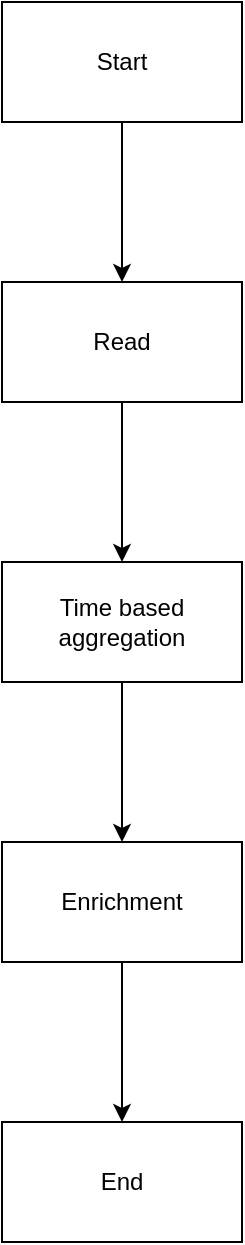 <mxfile version="15.2.5" type="github" pages="8">
  <diagram id="5i1gYkIpQbCVIJ6hsDEV" name="AppAggGrp3">
    <mxGraphModel dx="1038" dy="624" grid="1" gridSize="10" guides="1" tooltips="1" connect="1" arrows="1" fold="1" page="1" pageScale="1" pageWidth="827" pageHeight="1169" math="0" shadow="0">
      <root>
        <mxCell id="0" />
        <mxCell id="1" parent="0" />
        <mxCell id="NJR4pmfhMivrXA25tdAD-3" value="" style="edgeStyle=orthogonalEdgeStyle;rounded=0;orthogonalLoop=1;jettySize=auto;html=1;" parent="1" source="NJR4pmfhMivrXA25tdAD-1" target="NJR4pmfhMivrXA25tdAD-2" edge="1">
          <mxGeometry relative="1" as="geometry" />
        </mxCell>
        <mxCell id="NJR4pmfhMivrXA25tdAD-1" value="Start" style="whiteSpace=wrap;html=1;" parent="1" vertex="1">
          <mxGeometry x="354" y="30" width="120" height="60" as="geometry" />
        </mxCell>
        <mxCell id="NJR4pmfhMivrXA25tdAD-5" value="" style="edgeStyle=orthogonalEdgeStyle;rounded=0;orthogonalLoop=1;jettySize=auto;html=1;" parent="1" source="NJR4pmfhMivrXA25tdAD-2" target="NJR4pmfhMivrXA25tdAD-4" edge="1">
          <mxGeometry relative="1" as="geometry" />
        </mxCell>
        <mxCell id="NJR4pmfhMivrXA25tdAD-2" value="Read" style="whiteSpace=wrap;html=1;" parent="1" vertex="1">
          <mxGeometry x="354" y="170" width="120" height="60" as="geometry" />
        </mxCell>
        <mxCell id="NJR4pmfhMivrXA25tdAD-7" value="" style="edgeStyle=orthogonalEdgeStyle;rounded=0;orthogonalLoop=1;jettySize=auto;html=1;" parent="1" source="NJR4pmfhMivrXA25tdAD-4" target="NJR4pmfhMivrXA25tdAD-6" edge="1">
          <mxGeometry relative="1" as="geometry" />
        </mxCell>
        <mxCell id="NJR4pmfhMivrXA25tdAD-4" value="Time based aggregation" style="whiteSpace=wrap;html=1;" parent="1" vertex="1">
          <mxGeometry x="354" y="310" width="120" height="60" as="geometry" />
        </mxCell>
        <mxCell id="NJR4pmfhMivrXA25tdAD-9" value="" style="edgeStyle=orthogonalEdgeStyle;rounded=0;orthogonalLoop=1;jettySize=auto;html=1;" parent="1" source="NJR4pmfhMivrXA25tdAD-6" target="NJR4pmfhMivrXA25tdAD-8" edge="1">
          <mxGeometry relative="1" as="geometry" />
        </mxCell>
        <mxCell id="NJR4pmfhMivrXA25tdAD-6" value="Enrichment" style="whiteSpace=wrap;html=1;" parent="1" vertex="1">
          <mxGeometry x="354" y="450" width="120" height="60" as="geometry" />
        </mxCell>
        <mxCell id="NJR4pmfhMivrXA25tdAD-8" value="End" style="whiteSpace=wrap;html=1;" parent="1" vertex="1">
          <mxGeometry x="354" y="590" width="120" height="60" as="geometry" />
        </mxCell>
      </root>
    </mxGraphModel>
  </diagram>
  <diagram id="1Xv3h6oxO8wlBoKEJvtY" name="ArrayBuffer">
    <mxGraphModel dx="1038" dy="624" grid="1" gridSize="10" guides="1" tooltips="1" connect="1" arrows="1" fold="1" page="1" pageScale="1" pageWidth="827" pageHeight="1169" math="0" shadow="0">
      <root>
        <mxCell id="KgrgidPnCqcLzU5WuNqF-0" />
        <mxCell id="KgrgidPnCqcLzU5WuNqF-1" parent="KgrgidPnCqcLzU5WuNqF-0" />
        <mxCell id="KgrgidPnCqcLzU5WuNqF-4" value="" style="edgeStyle=orthogonalEdgeStyle;rounded=0;orthogonalLoop=1;jettySize=auto;html=1;" parent="KgrgidPnCqcLzU5WuNqF-1" source="KgrgidPnCqcLzU5WuNqF-2" target="KgrgidPnCqcLzU5WuNqF-3" edge="1">
          <mxGeometry relative="1" as="geometry" />
        </mxCell>
        <mxCell id="KgrgidPnCqcLzU5WuNqF-2" value="Start" style="whiteSpace=wrap;html=1;" parent="KgrgidPnCqcLzU5WuNqF-1" vertex="1">
          <mxGeometry x="354" y="10" width="120" height="60" as="geometry" />
        </mxCell>
        <mxCell id="KgrgidPnCqcLzU5WuNqF-5" style="edgeStyle=orthogonalEdgeStyle;rounded=0;orthogonalLoop=1;jettySize=auto;html=1;" parent="KgrgidPnCqcLzU5WuNqF-1" source="KgrgidPnCqcLzU5WuNqF-3" edge="1">
          <mxGeometry relative="1" as="geometry">
            <mxPoint x="140" y="290" as="targetPoint" />
          </mxGeometry>
        </mxCell>
        <mxCell id="KgrgidPnCqcLzU5WuNqF-9" style="edgeStyle=orthogonalEdgeStyle;rounded=0;orthogonalLoop=1;jettySize=auto;html=1;" parent="KgrgidPnCqcLzU5WuNqF-1" source="KgrgidPnCqcLzU5WuNqF-3" edge="1">
          <mxGeometry relative="1" as="geometry">
            <mxPoint x="690" y="290" as="targetPoint" />
          </mxGeometry>
        </mxCell>
        <mxCell id="KgrgidPnCqcLzU5WuNqF-12" value="" style="edgeStyle=orthogonalEdgeStyle;rounded=0;orthogonalLoop=1;jettySize=auto;html=1;" parent="KgrgidPnCqcLzU5WuNqF-1" source="KgrgidPnCqcLzU5WuNqF-3" target="KgrgidPnCqcLzU5WuNqF-11" edge="1">
          <mxGeometry relative="1" as="geometry" />
        </mxCell>
        <mxCell id="KgrgidPnCqcLzU5WuNqF-14" value="" style="edgeStyle=orthogonalEdgeStyle;rounded=0;orthogonalLoop=1;jettySize=auto;html=1;" parent="KgrgidPnCqcLzU5WuNqF-1" source="KgrgidPnCqcLzU5WuNqF-3" target="KgrgidPnCqcLzU5WuNqF-13" edge="1">
          <mxGeometry relative="1" as="geometry" />
        </mxCell>
        <mxCell id="KgrgidPnCqcLzU5WuNqF-16" value="" style="edgeStyle=orthogonalEdgeStyle;rounded=0;orthogonalLoop=1;jettySize=auto;html=1;" parent="KgrgidPnCqcLzU5WuNqF-1" source="KgrgidPnCqcLzU5WuNqF-3" target="KgrgidPnCqcLzU5WuNqF-15" edge="1">
          <mxGeometry relative="1" as="geometry" />
        </mxCell>
        <mxCell id="KgrgidPnCqcLzU5WuNqF-3" value="1" style="whiteSpace=wrap;html=1;" parent="KgrgidPnCqcLzU5WuNqF-1" vertex="1">
          <mxGeometry x="354" y="150" width="120" height="60" as="geometry" />
        </mxCell>
        <mxCell id="KgrgidPnCqcLzU5WuNqF-18" value="" style="edgeStyle=orthogonalEdgeStyle;rounded=0;orthogonalLoop=1;jettySize=auto;html=1;" parent="KgrgidPnCqcLzU5WuNqF-1" source="KgrgidPnCqcLzU5WuNqF-6" target="KgrgidPnCqcLzU5WuNqF-17" edge="1">
          <mxGeometry relative="1" as="geometry" />
        </mxCell>
        <mxCell id="KgrgidPnCqcLzU5WuNqF-6" value="2" style="whiteSpace=wrap;html=1;" parent="KgrgidPnCqcLzU5WuNqF-1" vertex="1">
          <mxGeometry x="80" y="290" width="120" height="60" as="geometry" />
        </mxCell>
        <mxCell id="KgrgidPnCqcLzU5WuNqF-41" value="" style="edgeStyle=orthogonalEdgeStyle;rounded=0;orthogonalLoop=1;jettySize=auto;html=1;" parent="KgrgidPnCqcLzU5WuNqF-1" source="KgrgidPnCqcLzU5WuNqF-10" target="KgrgidPnCqcLzU5WuNqF-40" edge="1">
          <mxGeometry relative="1" as="geometry" />
        </mxCell>
        <mxCell id="KgrgidPnCqcLzU5WuNqF-10" value="6" style="whiteSpace=wrap;html=1;" parent="KgrgidPnCqcLzU5WuNqF-1" vertex="1">
          <mxGeometry x="630" y="290" width="120" height="60" as="geometry" />
        </mxCell>
        <mxCell id="KgrgidPnCqcLzU5WuNqF-31" value="" style="edgeStyle=orthogonalEdgeStyle;rounded=0;orthogonalLoop=1;jettySize=auto;html=1;" parent="KgrgidPnCqcLzU5WuNqF-1" source="KgrgidPnCqcLzU5WuNqF-11" target="KgrgidPnCqcLzU5WuNqF-30" edge="1">
          <mxGeometry relative="1" as="geometry" />
        </mxCell>
        <mxCell id="KgrgidPnCqcLzU5WuNqF-11" value="3" style="whiteSpace=wrap;html=1;" parent="KgrgidPnCqcLzU5WuNqF-1" vertex="1">
          <mxGeometry x="220" y="290" width="120" height="60" as="geometry" />
        </mxCell>
        <mxCell id="KgrgidPnCqcLzU5WuNqF-22" value="" style="edgeStyle=orthogonalEdgeStyle;rounded=0;orthogonalLoop=1;jettySize=auto;html=1;" parent="KgrgidPnCqcLzU5WuNqF-1" source="KgrgidPnCqcLzU5WuNqF-13" target="KgrgidPnCqcLzU5WuNqF-21" edge="1">
          <mxGeometry relative="1" as="geometry" />
        </mxCell>
        <mxCell id="KgrgidPnCqcLzU5WuNqF-13" value="5" style="whiteSpace=wrap;html=1;" parent="KgrgidPnCqcLzU5WuNqF-1" vertex="1">
          <mxGeometry x="490" y="290" width="120" height="60" as="geometry" />
        </mxCell>
        <mxCell id="KgrgidPnCqcLzU5WuNqF-36" style="edgeStyle=orthogonalEdgeStyle;rounded=0;orthogonalLoop=1;jettySize=auto;html=1;" parent="KgrgidPnCqcLzU5WuNqF-1" source="KgrgidPnCqcLzU5WuNqF-15" edge="1">
          <mxGeometry relative="1" as="geometry">
            <mxPoint x="390" y="500" as="targetPoint" />
          </mxGeometry>
        </mxCell>
        <mxCell id="KgrgidPnCqcLzU5WuNqF-15" value="4" style="whiteSpace=wrap;html=1;" parent="KgrgidPnCqcLzU5WuNqF-1" vertex="1">
          <mxGeometry x="354" y="290" width="120" height="60" as="geometry" />
        </mxCell>
        <mxCell id="KgrgidPnCqcLzU5WuNqF-20" value="" style="edgeStyle=orthogonalEdgeStyle;rounded=0;orthogonalLoop=1;jettySize=auto;html=1;" parent="KgrgidPnCqcLzU5WuNqF-1" source="KgrgidPnCqcLzU5WuNqF-17" target="KgrgidPnCqcLzU5WuNqF-19" edge="1">
          <mxGeometry relative="1" as="geometry" />
        </mxCell>
        <mxCell id="KgrgidPnCqcLzU5WuNqF-24" value="" style="edgeStyle=orthogonalEdgeStyle;rounded=0;orthogonalLoop=1;jettySize=auto;html=1;" parent="KgrgidPnCqcLzU5WuNqF-1" source="KgrgidPnCqcLzU5WuNqF-17" target="KgrgidPnCqcLzU5WuNqF-19" edge="1">
          <mxGeometry relative="1" as="geometry" />
        </mxCell>
        <mxCell id="KgrgidPnCqcLzU5WuNqF-26" value="" style="edgeStyle=orthogonalEdgeStyle;rounded=0;orthogonalLoop=1;jettySize=auto;html=1;" parent="KgrgidPnCqcLzU5WuNqF-1" source="KgrgidPnCqcLzU5WuNqF-17" target="KgrgidPnCqcLzU5WuNqF-25" edge="1">
          <mxGeometry relative="1" as="geometry" />
        </mxCell>
        <mxCell id="KgrgidPnCqcLzU5WuNqF-17" value="7" style="whiteSpace=wrap;html=1;" parent="KgrgidPnCqcLzU5WuNqF-1" vertex="1">
          <mxGeometry x="80" y="430" width="120" height="60" as="geometry" />
        </mxCell>
        <mxCell id="KgrgidPnCqcLzU5WuNqF-38" value="" style="edgeStyle=orthogonalEdgeStyle;rounded=0;orthogonalLoop=1;jettySize=auto;html=1;" parent="KgrgidPnCqcLzU5WuNqF-1" source="KgrgidPnCqcLzU5WuNqF-19" target="KgrgidPnCqcLzU5WuNqF-37" edge="1">
          <mxGeometry relative="1" as="geometry" />
        </mxCell>
        <mxCell id="KgrgidPnCqcLzU5WuNqF-19" value="11" style="whiteSpace=wrap;html=1;" parent="KgrgidPnCqcLzU5WuNqF-1" vertex="1">
          <mxGeometry x="10" y="550" width="120" height="60" as="geometry" />
        </mxCell>
        <mxCell id="KgrgidPnCqcLzU5WuNqF-29" style="edgeStyle=orthogonalEdgeStyle;rounded=0;orthogonalLoop=1;jettySize=auto;html=1;entryX=0.5;entryY=0;entryDx=0;entryDy=0;" parent="KgrgidPnCqcLzU5WuNqF-1" source="KgrgidPnCqcLzU5WuNqF-21" target="KgrgidPnCqcLzU5WuNqF-27" edge="1">
          <mxGeometry relative="1" as="geometry">
            <Array as="points">
              <mxPoint x="550" y="580" />
              <mxPoint x="354" y="580" />
            </Array>
          </mxGeometry>
        </mxCell>
        <mxCell id="KgrgidPnCqcLzU5WuNqF-21" value="9" style="whiteSpace=wrap;html=1;" parent="KgrgidPnCqcLzU5WuNqF-1" vertex="1">
          <mxGeometry x="490" y="430" width="120" height="60" as="geometry" />
        </mxCell>
        <mxCell id="KgrgidPnCqcLzU5WuNqF-28" value="" style="edgeStyle=orthogonalEdgeStyle;rounded=0;orthogonalLoop=1;jettySize=auto;html=1;" parent="KgrgidPnCqcLzU5WuNqF-1" source="KgrgidPnCqcLzU5WuNqF-25" target="KgrgidPnCqcLzU5WuNqF-27" edge="1">
          <mxGeometry relative="1" as="geometry" />
        </mxCell>
        <mxCell id="KgrgidPnCqcLzU5WuNqF-25" value="12" style="whiteSpace=wrap;html=1;" parent="KgrgidPnCqcLzU5WuNqF-1" vertex="1">
          <mxGeometry x="150" y="550" width="120" height="60" as="geometry" />
        </mxCell>
        <mxCell id="KgrgidPnCqcLzU5WuNqF-39" style="edgeStyle=orthogonalEdgeStyle;rounded=0;orthogonalLoop=1;jettySize=auto;html=1;entryX=0.5;entryY=0;entryDx=0;entryDy=0;" parent="KgrgidPnCqcLzU5WuNqF-1" source="KgrgidPnCqcLzU5WuNqF-27" target="KgrgidPnCqcLzU5WuNqF-37" edge="1">
          <mxGeometry relative="1" as="geometry" />
        </mxCell>
        <mxCell id="KgrgidPnCqcLzU5WuNqF-27" value="13" style="whiteSpace=wrap;html=1;" parent="KgrgidPnCqcLzU5WuNqF-1" vertex="1">
          <mxGeometry x="294" y="640" width="120" height="60" as="geometry" />
        </mxCell>
        <mxCell id="KgrgidPnCqcLzU5WuNqF-35" style="edgeStyle=orthogonalEdgeStyle;rounded=0;orthogonalLoop=1;jettySize=auto;html=1;" parent="KgrgidPnCqcLzU5WuNqF-1" source="KgrgidPnCqcLzU5WuNqF-30" edge="1">
          <mxGeometry relative="1" as="geometry">
            <mxPoint x="390" y="500" as="targetPoint" />
          </mxGeometry>
        </mxCell>
        <mxCell id="KgrgidPnCqcLzU5WuNqF-30" value="8" style="whiteSpace=wrap;html=1;" parent="KgrgidPnCqcLzU5WuNqF-1" vertex="1">
          <mxGeometry x="220" y="430" width="120" height="60" as="geometry" />
        </mxCell>
        <mxCell id="KgrgidPnCqcLzU5WuNqF-46" value="" style="edgeStyle=orthogonalEdgeStyle;rounded=0;orthogonalLoop=1;jettySize=auto;html=1;" parent="KgrgidPnCqcLzU5WuNqF-1" source="KgrgidPnCqcLzU5WuNqF-33" target="KgrgidPnCqcLzU5WuNqF-45" edge="1">
          <mxGeometry relative="1" as="geometry" />
        </mxCell>
        <mxCell id="KgrgidPnCqcLzU5WuNqF-33" value="10" style="whiteSpace=wrap;html=1;" parent="KgrgidPnCqcLzU5WuNqF-1" vertex="1">
          <mxGeometry x="330" y="500" width="120" height="60" as="geometry" />
        </mxCell>
        <mxCell id="KgrgidPnCqcLzU5WuNqF-43" value="" style="edgeStyle=orthogonalEdgeStyle;rounded=0;orthogonalLoop=1;jettySize=auto;html=1;" parent="KgrgidPnCqcLzU5WuNqF-1" source="KgrgidPnCqcLzU5WuNqF-37" target="KgrgidPnCqcLzU5WuNqF-42" edge="1">
          <mxGeometry relative="1" as="geometry" />
        </mxCell>
        <mxCell id="KgrgidPnCqcLzU5WuNqF-37" value="14" style="whiteSpace=wrap;html=1;" parent="KgrgidPnCqcLzU5WuNqF-1" vertex="1">
          <mxGeometry x="100" y="730" width="120" height="60" as="geometry" />
        </mxCell>
        <mxCell id="KgrgidPnCqcLzU5WuNqF-52" value="" style="edgeStyle=orthogonalEdgeStyle;rounded=0;orthogonalLoop=1;jettySize=auto;html=1;" parent="KgrgidPnCqcLzU5WuNqF-1" source="KgrgidPnCqcLzU5WuNqF-40" target="KgrgidPnCqcLzU5WuNqF-51" edge="1">
          <mxGeometry relative="1" as="geometry" />
        </mxCell>
        <mxCell id="KgrgidPnCqcLzU5WuNqF-40" value="16" style="whiteSpace=wrap;html=1;" parent="KgrgidPnCqcLzU5WuNqF-1" vertex="1">
          <mxGeometry x="630" y="430" width="120" height="60" as="geometry" />
        </mxCell>
        <mxCell id="KgrgidPnCqcLzU5WuNqF-42" value="15" style="whiteSpace=wrap;html=1;" parent="KgrgidPnCqcLzU5WuNqF-1" vertex="1">
          <mxGeometry x="100" y="870" width="120" height="60" as="geometry" />
        </mxCell>
        <mxCell id="KgrgidPnCqcLzU5WuNqF-48" value="" style="edgeStyle=orthogonalEdgeStyle;rounded=0;orthogonalLoop=1;jettySize=auto;html=1;" parent="KgrgidPnCqcLzU5WuNqF-1" source="KgrgidPnCqcLzU5WuNqF-45" target="KgrgidPnCqcLzU5WuNqF-47" edge="1">
          <mxGeometry relative="1" as="geometry" />
        </mxCell>
        <mxCell id="KgrgidPnCqcLzU5WuNqF-50" value="" style="edgeStyle=orthogonalEdgeStyle;rounded=0;orthogonalLoop=1;jettySize=auto;html=1;" parent="KgrgidPnCqcLzU5WuNqF-1" source="KgrgidPnCqcLzU5WuNqF-45" target="KgrgidPnCqcLzU5WuNqF-49" edge="1">
          <mxGeometry relative="1" as="geometry" />
        </mxCell>
        <mxCell id="KgrgidPnCqcLzU5WuNqF-45" value="17" style="whiteSpace=wrap;html=1;" parent="KgrgidPnCqcLzU5WuNqF-1" vertex="1">
          <mxGeometry x="460" y="640" width="120" height="60" as="geometry" />
        </mxCell>
        <mxCell id="KgrgidPnCqcLzU5WuNqF-47" value="18" style="whiteSpace=wrap;html=1;" parent="KgrgidPnCqcLzU5WuNqF-1" vertex="1">
          <mxGeometry x="370" y="760" width="120" height="60" as="geometry" />
        </mxCell>
        <mxCell id="KgrgidPnCqcLzU5WuNqF-53" style="edgeStyle=orthogonalEdgeStyle;rounded=0;orthogonalLoop=1;jettySize=auto;html=1;entryX=0.5;entryY=0;entryDx=0;entryDy=0;" parent="KgrgidPnCqcLzU5WuNqF-1" source="KgrgidPnCqcLzU5WuNqF-49" target="KgrgidPnCqcLzU5WuNqF-51" edge="1">
          <mxGeometry relative="1" as="geometry" />
        </mxCell>
        <mxCell id="KgrgidPnCqcLzU5WuNqF-49" value="19" style="whiteSpace=wrap;html=1;" parent="KgrgidPnCqcLzU5WuNqF-1" vertex="1">
          <mxGeometry x="550" y="760" width="120" height="60" as="geometry" />
        </mxCell>
        <mxCell id="KgrgidPnCqcLzU5WuNqF-55" value="" style="edgeStyle=orthogonalEdgeStyle;rounded=0;orthogonalLoop=1;jettySize=auto;html=1;" parent="KgrgidPnCqcLzU5WuNqF-1" source="KgrgidPnCqcLzU5WuNqF-51" target="KgrgidPnCqcLzU5WuNqF-54" edge="1">
          <mxGeometry relative="1" as="geometry" />
        </mxCell>
        <mxCell id="KgrgidPnCqcLzU5WuNqF-51" value="20" style="whiteSpace=wrap;html=1;" parent="KgrgidPnCqcLzU5WuNqF-1" vertex="1">
          <mxGeometry x="660" y="860" width="120" height="60" as="geometry" />
        </mxCell>
        <mxCell id="KgrgidPnCqcLzU5WuNqF-54" value="21" style="whiteSpace=wrap;html=1;" parent="KgrgidPnCqcLzU5WuNqF-1" vertex="1">
          <mxGeometry x="660" y="1000" width="120" height="60" as="geometry" />
        </mxCell>
      </root>
    </mxGraphModel>
  </diagram>
  <diagram id="iJ1qYZjBQlIXBkMDBDoh" name="Page-4">
    <mxGraphModel dx="1038" dy="624" grid="1" gridSize="10" guides="1" tooltips="1" connect="1" arrows="1" fold="1" page="1" pageScale="1" pageWidth="827" pageHeight="1169" math="0" shadow="0">
      <root>
        <mxCell id="h2eItryO5wxFfN43jkXm-0" />
        <mxCell id="h2eItryO5wxFfN43jkXm-1" parent="h2eItryO5wxFfN43jkXm-0" />
        <mxCell id="h2eItryO5wxFfN43jkXm-4" value="" style="edgeStyle=orthogonalEdgeStyle;rounded=0;orthogonalLoop=1;jettySize=auto;html=1;" parent="h2eItryO5wxFfN43jkXm-1" source="h2eItryO5wxFfN43jkXm-2" target="h2eItryO5wxFfN43jkXm-3" edge="1">
          <mxGeometry relative="1" as="geometry" />
        </mxCell>
        <mxCell id="h2eItryO5wxFfN43jkXm-6" value="" style="edgeStyle=orthogonalEdgeStyle;rounded=0;orthogonalLoop=1;jettySize=auto;html=1;" parent="h2eItryO5wxFfN43jkXm-1" source="h2eItryO5wxFfN43jkXm-2" target="h2eItryO5wxFfN43jkXm-5" edge="1">
          <mxGeometry relative="1" as="geometry" />
        </mxCell>
        <mxCell id="et1uChxGBA80FbDEHglU-1" value="" style="edgeStyle=orthogonalEdgeStyle;rounded=0;orthogonalLoop=1;jettySize=auto;html=1;" parent="h2eItryO5wxFfN43jkXm-1" source="h2eItryO5wxFfN43jkXm-2" target="et1uChxGBA80FbDEHglU-0" edge="1">
          <mxGeometry relative="1" as="geometry" />
        </mxCell>
        <mxCell id="h2eItryO5wxFfN43jkXm-2" value="1" style="whiteSpace=wrap;html=1;" parent="h2eItryO5wxFfN43jkXm-1" vertex="1">
          <mxGeometry x="354" y="30" width="120" height="60" as="geometry" />
        </mxCell>
        <mxCell id="h2eItryO5wxFfN43jkXm-8" value="" style="edgeStyle=orthogonalEdgeStyle;rounded=0;orthogonalLoop=1;jettySize=auto;html=1;" parent="h2eItryO5wxFfN43jkXm-1" source="h2eItryO5wxFfN43jkXm-3" target="h2eItryO5wxFfN43jkXm-7" edge="1">
          <mxGeometry relative="1" as="geometry" />
        </mxCell>
        <mxCell id="h2eItryO5wxFfN43jkXm-10" style="edgeStyle=orthogonalEdgeStyle;rounded=0;orthogonalLoop=1;jettySize=auto;html=1;entryX=0.5;entryY=0;entryDx=0;entryDy=0;" parent="h2eItryO5wxFfN43jkXm-1" source="h2eItryO5wxFfN43jkXm-3" target="h2eItryO5wxFfN43jkXm-9" edge="1">
          <mxGeometry relative="1" as="geometry" />
        </mxCell>
        <mxCell id="h2eItryO5wxFfN43jkXm-3" value="2" style="whiteSpace=wrap;html=1;" parent="h2eItryO5wxFfN43jkXm-1" vertex="1">
          <mxGeometry x="100" y="120" width="120" height="60" as="geometry" />
        </mxCell>
        <mxCell id="h2eItryO5wxFfN43jkXm-5" value="3" style="whiteSpace=wrap;html=1;" parent="h2eItryO5wxFfN43jkXm-1" vertex="1">
          <mxGeometry x="610" y="120" width="120" height="60" as="geometry" />
        </mxCell>
        <mxCell id="et1uChxGBA80FbDEHglU-8" style="edgeStyle=orthogonalEdgeStyle;rounded=0;orthogonalLoop=1;jettySize=auto;html=1;entryX=0;entryY=0.5;entryDx=0;entryDy=0;" parent="h2eItryO5wxFfN43jkXm-1" source="h2eItryO5wxFfN43jkXm-7" target="et1uChxGBA80FbDEHglU-5" edge="1">
          <mxGeometry relative="1" as="geometry">
            <Array as="points">
              <mxPoint x="60" y="510" />
            </Array>
          </mxGeometry>
        </mxCell>
        <mxCell id="h2eItryO5wxFfN43jkXm-7" value="4" style="whiteSpace=wrap;html=1;" parent="h2eItryO5wxFfN43jkXm-1" vertex="1">
          <mxGeometry y="220" width="120" height="60" as="geometry" />
        </mxCell>
        <mxCell id="et1uChxGBA80FbDEHglU-3" value="" style="edgeStyle=orthogonalEdgeStyle;rounded=0;orthogonalLoop=1;jettySize=auto;html=1;" parent="h2eItryO5wxFfN43jkXm-1" source="h2eItryO5wxFfN43jkXm-9" target="et1uChxGBA80FbDEHglU-2" edge="1">
          <mxGeometry relative="1" as="geometry" />
        </mxCell>
        <mxCell id="h2eItryO5wxFfN43jkXm-9" value="5" style="whiteSpace=wrap;html=1;" parent="h2eItryO5wxFfN43jkXm-1" vertex="1">
          <mxGeometry x="190" y="220" width="120" height="60" as="geometry" />
        </mxCell>
        <mxCell id="h2eItryO5wxFfN43jkXm-11" value="" style="edgeStyle=orthogonalEdgeStyle;rounded=0;orthogonalLoop=1;jettySize=auto;html=1;exitX=0.5;exitY=1;exitDx=0;exitDy=0;" parent="h2eItryO5wxFfN43jkXm-1" source="h2eItryO5wxFfN43jkXm-5" target="h2eItryO5wxFfN43jkXm-13" edge="1">
          <mxGeometry relative="1" as="geometry">
            <mxPoint x="675" y="200" as="sourcePoint" />
          </mxGeometry>
        </mxCell>
        <mxCell id="h2eItryO5wxFfN43jkXm-12" style="edgeStyle=orthogonalEdgeStyle;rounded=0;orthogonalLoop=1;jettySize=auto;html=1;entryX=0.5;entryY=0;entryDx=0;entryDy=0;exitX=0.5;exitY=1;exitDx=0;exitDy=0;" parent="h2eItryO5wxFfN43jkXm-1" source="h2eItryO5wxFfN43jkXm-5" target="h2eItryO5wxFfN43jkXm-14" edge="1">
          <mxGeometry relative="1" as="geometry">
            <mxPoint x="675" y="200" as="sourcePoint" />
          </mxGeometry>
        </mxCell>
        <mxCell id="et1uChxGBA80FbDEHglU-7" style="edgeStyle=orthogonalEdgeStyle;rounded=0;orthogonalLoop=1;jettySize=auto;html=1;entryX=1;entryY=0.5;entryDx=0;entryDy=0;" parent="h2eItryO5wxFfN43jkXm-1" source="h2eItryO5wxFfN43jkXm-13" target="et1uChxGBA80FbDEHglU-5" edge="1">
          <mxGeometry relative="1" as="geometry">
            <Array as="points">
              <mxPoint x="575" y="510" />
            </Array>
          </mxGeometry>
        </mxCell>
        <mxCell id="h2eItryO5wxFfN43jkXm-13" value="6" style="whiteSpace=wrap;html=1;" parent="h2eItryO5wxFfN43jkXm-1" vertex="1">
          <mxGeometry x="515" y="220" width="120" height="60" as="geometry" />
        </mxCell>
        <mxCell id="et1uChxGBA80FbDEHglU-13" style="edgeStyle=orthogonalEdgeStyle;rounded=0;orthogonalLoop=1;jettySize=auto;html=1;" parent="h2eItryO5wxFfN43jkXm-1" source="h2eItryO5wxFfN43jkXm-14" edge="1">
          <mxGeometry relative="1" as="geometry">
            <mxPoint x="620" y="560" as="targetPoint" />
            <Array as="points">
              <mxPoint x="765" y="390" />
              <mxPoint x="620" y="390" />
            </Array>
          </mxGeometry>
        </mxCell>
        <mxCell id="h2eItryO5wxFfN43jkXm-14" value="7" style="whiteSpace=wrap;html=1;" parent="h2eItryO5wxFfN43jkXm-1" vertex="1">
          <mxGeometry x="705" y="220" width="120" height="60" as="geometry" />
        </mxCell>
        <mxCell id="et1uChxGBA80FbDEHglU-4" style="edgeStyle=orthogonalEdgeStyle;rounded=0;orthogonalLoop=1;jettySize=auto;html=1;entryX=0.5;entryY=0;entryDx=0;entryDy=0;" parent="h2eItryO5wxFfN43jkXm-1" source="et1uChxGBA80FbDEHglU-0" target="et1uChxGBA80FbDEHglU-2" edge="1">
          <mxGeometry relative="1" as="geometry" />
        </mxCell>
        <mxCell id="et1uChxGBA80FbDEHglU-0" value="8" style="whiteSpace=wrap;html=1;" parent="h2eItryO5wxFfN43jkXm-1" vertex="1">
          <mxGeometry x="354" y="220" width="120" height="60" as="geometry" />
        </mxCell>
        <mxCell id="et1uChxGBA80FbDEHglU-12" style="edgeStyle=orthogonalEdgeStyle;rounded=0;orthogonalLoop=1;jettySize=auto;html=1;entryX=0.5;entryY=0;entryDx=0;entryDy=0;" parent="h2eItryO5wxFfN43jkXm-1" source="et1uChxGBA80FbDEHglU-2" target="et1uChxGBA80FbDEHglU-11" edge="1">
          <mxGeometry relative="1" as="geometry" />
        </mxCell>
        <mxCell id="et1uChxGBA80FbDEHglU-2" value="9" style="whiteSpace=wrap;html=1;" parent="h2eItryO5wxFfN43jkXm-1" vertex="1">
          <mxGeometry x="270" y="360" width="120" height="60" as="geometry" />
        </mxCell>
        <mxCell id="et1uChxGBA80FbDEHglU-10" value="" style="edgeStyle=orthogonalEdgeStyle;rounded=0;orthogonalLoop=1;jettySize=auto;html=1;" parent="h2eItryO5wxFfN43jkXm-1" source="et1uChxGBA80FbDEHglU-5" target="et1uChxGBA80FbDEHglU-9" edge="1">
          <mxGeometry relative="1" as="geometry" />
        </mxCell>
        <mxCell id="et1uChxGBA80FbDEHglU-5" value="10" style="whiteSpace=wrap;html=1;" parent="h2eItryO5wxFfN43jkXm-1" vertex="1">
          <mxGeometry x="270" y="480" width="120" height="60" as="geometry" />
        </mxCell>
        <mxCell id="et1uChxGBA80FbDEHglU-9" value="11" style="whiteSpace=wrap;html=1;" parent="h2eItryO5wxFfN43jkXm-1" vertex="1">
          <mxGeometry x="270" y="620" width="120" height="60" as="geometry" />
        </mxCell>
        <mxCell id="et1uChxGBA80FbDEHglU-15" value="" style="edgeStyle=orthogonalEdgeStyle;rounded=0;orthogonalLoop=1;jettySize=auto;html=1;" parent="h2eItryO5wxFfN43jkXm-1" source="et1uChxGBA80FbDEHglU-11" target="et1uChxGBA80FbDEHglU-14" edge="1">
          <mxGeometry relative="1" as="geometry" />
        </mxCell>
        <mxCell id="et1uChxGBA80FbDEHglU-11" value="12" style="whiteSpace=wrap;html=1;" parent="h2eItryO5wxFfN43jkXm-1" vertex="1">
          <mxGeometry x="560" y="560" width="120" height="60" as="geometry" />
        </mxCell>
        <mxCell id="et1uChxGBA80FbDEHglU-14" value="13" style="whiteSpace=wrap;html=1;" parent="h2eItryO5wxFfN43jkXm-1" vertex="1">
          <mxGeometry x="560" y="700" width="120" height="60" as="geometry" />
        </mxCell>
      </root>
    </mxGraphModel>
  </diagram>
  <diagram id="ROsPDAuFmXuSIU0uQwph" name="Page-3">
    <mxGraphModel dx="1038" dy="624" grid="1" gridSize="10" guides="1" tooltips="1" connect="1" arrows="1" fold="1" page="1" pageScale="1" pageWidth="827" pageHeight="1169" math="0" shadow="0">
      <root>
        <mxCell id="Sk_v1A10GJ8j9HhcHQRF-0" />
        <mxCell id="Sk_v1A10GJ8j9HhcHQRF-1" parent="Sk_v1A10GJ8j9HhcHQRF-0" />
        <mxCell id="Sk_v1A10GJ8j9HhcHQRF-4" value="" style="edgeStyle=orthogonalEdgeStyle;rounded=0;orthogonalLoop=1;jettySize=auto;html=1;" parent="Sk_v1A10GJ8j9HhcHQRF-1" source="Sk_v1A10GJ8j9HhcHQRF-2" target="Sk_v1A10GJ8j9HhcHQRF-3" edge="1">
          <mxGeometry relative="1" as="geometry" />
        </mxCell>
        <mxCell id="Sk_v1A10GJ8j9HhcHQRF-25" style="edgeStyle=orthogonalEdgeStyle;rounded=0;orthogonalLoop=1;jettySize=auto;html=1;entryX=0.5;entryY=0;entryDx=0;entryDy=0;" parent="Sk_v1A10GJ8j9HhcHQRF-1" source="Sk_v1A10GJ8j9HhcHQRF-2" target="Sk_v1A10GJ8j9HhcHQRF-6" edge="1">
          <mxGeometry relative="1" as="geometry" />
        </mxCell>
        <mxCell id="Sk_v1A10GJ8j9HhcHQRF-2" value="1" style="whiteSpace=wrap;html=1;" parent="Sk_v1A10GJ8j9HhcHQRF-1" vertex="1">
          <mxGeometry x="354" y="20" width="120" height="60" as="geometry" />
        </mxCell>
        <mxCell id="Sk_v1A10GJ8j9HhcHQRF-8" value="" style="edgeStyle=orthogonalEdgeStyle;rounded=0;orthogonalLoop=1;jettySize=auto;html=1;" parent="Sk_v1A10GJ8j9HhcHQRF-1" source="Sk_v1A10GJ8j9HhcHQRF-3" target="Sk_v1A10GJ8j9HhcHQRF-7" edge="1">
          <mxGeometry relative="1" as="geometry" />
        </mxCell>
        <mxCell id="Sk_v1A10GJ8j9HhcHQRF-11" style="edgeStyle=orthogonalEdgeStyle;rounded=0;orthogonalLoop=1;jettySize=auto;html=1;entryX=0.5;entryY=0;entryDx=0;entryDy=0;" parent="Sk_v1A10GJ8j9HhcHQRF-1" source="Sk_v1A10GJ8j9HhcHQRF-3" target="Sk_v1A10GJ8j9HhcHQRF-10" edge="1">
          <mxGeometry relative="1" as="geometry" />
        </mxCell>
        <mxCell id="Sk_v1A10GJ8j9HhcHQRF-3" value="2" style="whiteSpace=wrap;html=1;" parent="Sk_v1A10GJ8j9HhcHQRF-1" vertex="1">
          <mxGeometry x="280" y="150" width="120" height="60" as="geometry" />
        </mxCell>
        <mxCell id="Sk_v1A10GJ8j9HhcHQRF-16" style="edgeStyle=orthogonalEdgeStyle;rounded=0;orthogonalLoop=1;jettySize=auto;html=1;entryX=0.5;entryY=0;entryDx=0;entryDy=0;" parent="Sk_v1A10GJ8j9HhcHQRF-1" source="Sk_v1A10GJ8j9HhcHQRF-6" target="Sk_v1A10GJ8j9HhcHQRF-14" edge="1">
          <mxGeometry relative="1" as="geometry" />
        </mxCell>
        <mxCell id="Sk_v1A10GJ8j9HhcHQRF-17" style="edgeStyle=orthogonalEdgeStyle;rounded=0;orthogonalLoop=1;jettySize=auto;html=1;entryX=0.5;entryY=0;entryDx=0;entryDy=0;" parent="Sk_v1A10GJ8j9HhcHQRF-1" source="Sk_v1A10GJ8j9HhcHQRF-6" target="Sk_v1A10GJ8j9HhcHQRF-15" edge="1">
          <mxGeometry relative="1" as="geometry" />
        </mxCell>
        <mxCell id="Sk_v1A10GJ8j9HhcHQRF-6" value="3" style="whiteSpace=wrap;html=1;" parent="Sk_v1A10GJ8j9HhcHQRF-1" vertex="1">
          <mxGeometry x="420" y="150" width="120" height="60" as="geometry" />
        </mxCell>
        <mxCell id="Sk_v1A10GJ8j9HhcHQRF-24" style="edgeStyle=orthogonalEdgeStyle;rounded=0;orthogonalLoop=1;jettySize=auto;html=1;entryX=0;entryY=0.75;entryDx=0;entryDy=0;" parent="Sk_v1A10GJ8j9HhcHQRF-1" source="Sk_v1A10GJ8j9HhcHQRF-7" target="Sk_v1A10GJ8j9HhcHQRF-22" edge="1">
          <mxGeometry relative="1" as="geometry">
            <Array as="points">
              <mxPoint x="320" y="310" />
              <mxPoint x="320" y="585" />
            </Array>
          </mxGeometry>
        </mxCell>
        <mxCell id="Sk_v1A10GJ8j9HhcHQRF-7" value="4" style="whiteSpace=wrap;html=1;" parent="Sk_v1A10GJ8j9HhcHQRF-1" vertex="1">
          <mxGeometry x="190" y="280" width="120" height="60" as="geometry" />
        </mxCell>
        <mxCell id="Sk_v1A10GJ8j9HhcHQRF-19" style="edgeStyle=orthogonalEdgeStyle;rounded=0;orthogonalLoop=1;jettySize=auto;html=1;entryX=0.5;entryY=0;entryDx=0;entryDy=0;" parent="Sk_v1A10GJ8j9HhcHQRF-1" source="Sk_v1A10GJ8j9HhcHQRF-10" target="Sk_v1A10GJ8j9HhcHQRF-18" edge="1">
          <mxGeometry relative="1" as="geometry" />
        </mxCell>
        <mxCell id="Sk_v1A10GJ8j9HhcHQRF-10" value="5" style="whiteSpace=wrap;html=1;" parent="Sk_v1A10GJ8j9HhcHQRF-1" vertex="1">
          <mxGeometry x="340" y="280" width="120" height="60" as="geometry" />
        </mxCell>
        <mxCell id="Sk_v1A10GJ8j9HhcHQRF-20" style="edgeStyle=orthogonalEdgeStyle;rounded=0;orthogonalLoop=1;jettySize=auto;html=1;entryX=0.5;entryY=0;entryDx=0;entryDy=0;" parent="Sk_v1A10GJ8j9HhcHQRF-1" source="Sk_v1A10GJ8j9HhcHQRF-14" target="Sk_v1A10GJ8j9HhcHQRF-18" edge="1">
          <mxGeometry relative="1" as="geometry" />
        </mxCell>
        <mxCell id="Sk_v1A10GJ8j9HhcHQRF-14" value="6" style="whiteSpace=wrap;html=1;" parent="Sk_v1A10GJ8j9HhcHQRF-1" vertex="1">
          <mxGeometry x="490" y="280" width="120" height="60" as="geometry" />
        </mxCell>
        <mxCell id="Sk_v1A10GJ8j9HhcHQRF-23" style="edgeStyle=orthogonalEdgeStyle;rounded=0;orthogonalLoop=1;jettySize=auto;html=1;" parent="Sk_v1A10GJ8j9HhcHQRF-1" source="Sk_v1A10GJ8j9HhcHQRF-15" target="Sk_v1A10GJ8j9HhcHQRF-22" edge="1">
          <mxGeometry relative="1" as="geometry">
            <Array as="points">
              <mxPoint x="620" y="310" />
              <mxPoint x="620" y="570" />
            </Array>
          </mxGeometry>
        </mxCell>
        <mxCell id="Sk_v1A10GJ8j9HhcHQRF-15" value="7" style="whiteSpace=wrap;html=1;" parent="Sk_v1A10GJ8j9HhcHQRF-1" vertex="1">
          <mxGeometry x="640" y="280" width="120" height="60" as="geometry" />
        </mxCell>
        <mxCell id="Sk_v1A10GJ8j9HhcHQRF-27" style="edgeStyle=orthogonalEdgeStyle;rounded=0;orthogonalLoop=1;jettySize=auto;html=1;" parent="Sk_v1A10GJ8j9HhcHQRF-1" source="Sk_v1A10GJ8j9HhcHQRF-18" edge="1">
          <mxGeometry relative="1" as="geometry">
            <mxPoint x="720" y="520" as="targetPoint" />
          </mxGeometry>
        </mxCell>
        <mxCell id="Sk_v1A10GJ8j9HhcHQRF-18" value="8" style="whiteSpace=wrap;html=1;" parent="Sk_v1A10GJ8j9HhcHQRF-1" vertex="1">
          <mxGeometry x="414" y="390" width="120" height="60" as="geometry" />
        </mxCell>
        <mxCell id="Sk_v1A10GJ8j9HhcHQRF-30" value="" style="edgeStyle=orthogonalEdgeStyle;rounded=0;orthogonalLoop=1;jettySize=auto;html=1;" parent="Sk_v1A10GJ8j9HhcHQRF-1" source="Sk_v1A10GJ8j9HhcHQRF-22" target="Sk_v1A10GJ8j9HhcHQRF-29" edge="1">
          <mxGeometry relative="1" as="geometry" />
        </mxCell>
        <mxCell id="Sk_v1A10GJ8j9HhcHQRF-22" value="9" style="whiteSpace=wrap;html=1;" parent="Sk_v1A10GJ8j9HhcHQRF-1" vertex="1">
          <mxGeometry x="420" y="540" width="120" height="60" as="geometry" />
        </mxCell>
        <mxCell id="Sk_v1A10GJ8j9HhcHQRF-28" value="10" style="whiteSpace=wrap;html=1;" parent="Sk_v1A10GJ8j9HhcHQRF-1" vertex="1">
          <mxGeometry x="660" y="520" width="120" height="60" as="geometry" />
        </mxCell>
        <mxCell id="Sk_v1A10GJ8j9HhcHQRF-29" value="11" style="whiteSpace=wrap;html=1;" parent="Sk_v1A10GJ8j9HhcHQRF-1" vertex="1">
          <mxGeometry x="420" y="680" width="120" height="60" as="geometry" />
        </mxCell>
      </root>
    </mxGraphModel>
  </diagram>
  <diagram id="4wgQsF-iCdY21EP8sVQG" name="Page-5">
    <mxGraphModel dx="1038" dy="624" grid="1" gridSize="10" guides="1" tooltips="1" connect="1" arrows="1" fold="1" page="1" pageScale="1" pageWidth="827" pageHeight="1169" math="0" shadow="0">
      <root>
        <mxCell id="4CBZ_FpFzJ3a3NrGO5E5-0" />
        <mxCell id="4CBZ_FpFzJ3a3NrGO5E5-1" parent="4CBZ_FpFzJ3a3NrGO5E5-0" />
        <mxCell id="4CBZ_FpFzJ3a3NrGO5E5-4" value="" style="edgeStyle=orthogonalEdgeStyle;rounded=0;orthogonalLoop=1;jettySize=auto;html=1;" parent="4CBZ_FpFzJ3a3NrGO5E5-1" source="4CBZ_FpFzJ3a3NrGO5E5-2" target="4CBZ_FpFzJ3a3NrGO5E5-3" edge="1">
          <mxGeometry relative="1" as="geometry" />
        </mxCell>
        <mxCell id="4CBZ_FpFzJ3a3NrGO5E5-6" value="" style="edgeStyle=orthogonalEdgeStyle;rounded=0;orthogonalLoop=1;jettySize=auto;html=1;" parent="4CBZ_FpFzJ3a3NrGO5E5-1" source="4CBZ_FpFzJ3a3NrGO5E5-2" target="4CBZ_FpFzJ3a3NrGO5E5-5" edge="1">
          <mxGeometry relative="1" as="geometry" />
        </mxCell>
        <mxCell id="4CBZ_FpFzJ3a3NrGO5E5-2" value="1" style="whiteSpace=wrap;html=1;" parent="4CBZ_FpFzJ3a3NrGO5E5-1" vertex="1">
          <mxGeometry x="354" y="60" width="120" height="60" as="geometry" />
        </mxCell>
        <mxCell id="4CBZ_FpFzJ3a3NrGO5E5-8" value="" style="edgeStyle=orthogonalEdgeStyle;rounded=0;orthogonalLoop=1;jettySize=auto;html=1;" parent="4CBZ_FpFzJ3a3NrGO5E5-1" source="4CBZ_FpFzJ3a3NrGO5E5-3" target="4CBZ_FpFzJ3a3NrGO5E5-7" edge="1">
          <mxGeometry relative="1" as="geometry" />
        </mxCell>
        <mxCell id="4CBZ_FpFzJ3a3NrGO5E5-10" value="" style="edgeStyle=orthogonalEdgeStyle;rounded=0;orthogonalLoop=1;jettySize=auto;html=1;" parent="4CBZ_FpFzJ3a3NrGO5E5-1" source="4CBZ_FpFzJ3a3NrGO5E5-3" target="4CBZ_FpFzJ3a3NrGO5E5-9" edge="1">
          <mxGeometry relative="1" as="geometry" />
        </mxCell>
        <mxCell id="4CBZ_FpFzJ3a3NrGO5E5-3" value="2" style="whiteSpace=wrap;html=1;" parent="4CBZ_FpFzJ3a3NrGO5E5-1" vertex="1">
          <mxGeometry x="110" y="140" width="120" height="60" as="geometry" />
        </mxCell>
        <mxCell id="4CBZ_FpFzJ3a3NrGO5E5-5" value="3" style="whiteSpace=wrap;html=1;" parent="4CBZ_FpFzJ3a3NrGO5E5-1" vertex="1">
          <mxGeometry x="610" y="140" width="120" height="60" as="geometry" />
        </mxCell>
        <mxCell id="4CBZ_FpFzJ3a3NrGO5E5-16" value="" style="edgeStyle=orthogonalEdgeStyle;rounded=0;orthogonalLoop=1;jettySize=auto;html=1;" parent="4CBZ_FpFzJ3a3NrGO5E5-1" source="4CBZ_FpFzJ3a3NrGO5E5-7" target="4CBZ_FpFzJ3a3NrGO5E5-15" edge="1">
          <mxGeometry relative="1" as="geometry" />
        </mxCell>
        <mxCell id="4CBZ_FpFzJ3a3NrGO5E5-7" value="4" style="whiteSpace=wrap;html=1;" parent="4CBZ_FpFzJ3a3NrGO5E5-1" vertex="1">
          <mxGeometry x="10" y="240" width="120" height="60" as="geometry" />
        </mxCell>
        <mxCell id="4CBZ_FpFzJ3a3NrGO5E5-21" style="edgeStyle=orthogonalEdgeStyle;rounded=0;orthogonalLoop=1;jettySize=auto;html=1;entryX=0;entryY=0.5;entryDx=0;entryDy=0;" parent="4CBZ_FpFzJ3a3NrGO5E5-1" source="4CBZ_FpFzJ3a3NrGO5E5-9" target="4CBZ_FpFzJ3a3NrGO5E5-17" edge="1">
          <mxGeometry relative="1" as="geometry" />
        </mxCell>
        <mxCell id="4CBZ_FpFzJ3a3NrGO5E5-9" value="5" style="whiteSpace=wrap;html=1;" parent="4CBZ_FpFzJ3a3NrGO5E5-1" vertex="1">
          <mxGeometry x="200" y="240" width="120" height="60" as="geometry" />
        </mxCell>
        <mxCell id="4CBZ_FpFzJ3a3NrGO5E5-11" value="" style="edgeStyle=orthogonalEdgeStyle;rounded=0;orthogonalLoop=1;jettySize=auto;html=1;exitX=0.5;exitY=1;exitDx=0;exitDy=0;" parent="4CBZ_FpFzJ3a3NrGO5E5-1" source="4CBZ_FpFzJ3a3NrGO5E5-5" target="4CBZ_FpFzJ3a3NrGO5E5-13" edge="1">
          <mxGeometry relative="1" as="geometry">
            <mxPoint x="675" y="220" as="sourcePoint" />
          </mxGeometry>
        </mxCell>
        <mxCell id="4CBZ_FpFzJ3a3NrGO5E5-12" value="" style="edgeStyle=orthogonalEdgeStyle;rounded=0;orthogonalLoop=1;jettySize=auto;html=1;exitX=0.5;exitY=1;exitDx=0;exitDy=0;" parent="4CBZ_FpFzJ3a3NrGO5E5-1" source="4CBZ_FpFzJ3a3NrGO5E5-5" target="4CBZ_FpFzJ3a3NrGO5E5-14" edge="1">
          <mxGeometry relative="1" as="geometry">
            <mxPoint x="675" y="220" as="sourcePoint" />
          </mxGeometry>
        </mxCell>
        <mxCell id="4CBZ_FpFzJ3a3NrGO5E5-20" style="edgeStyle=orthogonalEdgeStyle;rounded=0;orthogonalLoop=1;jettySize=auto;html=1;entryX=1;entryY=0.5;entryDx=0;entryDy=0;" parent="4CBZ_FpFzJ3a3NrGO5E5-1" source="4CBZ_FpFzJ3a3NrGO5E5-13" target="4CBZ_FpFzJ3a3NrGO5E5-17" edge="1">
          <mxGeometry relative="1" as="geometry" />
        </mxCell>
        <mxCell id="4CBZ_FpFzJ3a3NrGO5E5-13" value="6" style="whiteSpace=wrap;html=1;" parent="4CBZ_FpFzJ3a3NrGO5E5-1" vertex="1">
          <mxGeometry x="520" y="240" width="120" height="60" as="geometry" />
        </mxCell>
        <mxCell id="4CBZ_FpFzJ3a3NrGO5E5-24" style="edgeStyle=orthogonalEdgeStyle;rounded=0;orthogonalLoop=1;jettySize=auto;html=1;entryX=1;entryY=0.5;entryDx=0;entryDy=0;" parent="4CBZ_FpFzJ3a3NrGO5E5-1" source="4CBZ_FpFzJ3a3NrGO5E5-14" target="4CBZ_FpFzJ3a3NrGO5E5-22" edge="1">
          <mxGeometry relative="1" as="geometry">
            <Array as="points">
              <mxPoint x="750" y="470" />
            </Array>
          </mxGeometry>
        </mxCell>
        <mxCell id="4CBZ_FpFzJ3a3NrGO5E5-14" value="7" style="whiteSpace=wrap;html=1;" parent="4CBZ_FpFzJ3a3NrGO5E5-1" vertex="1">
          <mxGeometry x="690" y="240" width="120" height="60" as="geometry" />
        </mxCell>
        <mxCell id="4CBZ_FpFzJ3a3NrGO5E5-15" value="8" style="whiteSpace=wrap;html=1;" parent="4CBZ_FpFzJ3a3NrGO5E5-1" vertex="1">
          <mxGeometry x="10" y="380" width="120" height="60" as="geometry" />
        </mxCell>
        <mxCell id="4CBZ_FpFzJ3a3NrGO5E5-23" style="edgeStyle=orthogonalEdgeStyle;rounded=0;orthogonalLoop=1;jettySize=auto;html=1;entryX=0;entryY=0.5;entryDx=0;entryDy=0;" parent="4CBZ_FpFzJ3a3NrGO5E5-1" source="4CBZ_FpFzJ3a3NrGO5E5-17" target="4CBZ_FpFzJ3a3NrGO5E5-22" edge="1">
          <mxGeometry relative="1" as="geometry">
            <Array as="points">
              <mxPoint x="420" y="470" />
            </Array>
          </mxGeometry>
        </mxCell>
        <mxCell id="4CBZ_FpFzJ3a3NrGO5E5-17" value="9" style="whiteSpace=wrap;html=1;" parent="4CBZ_FpFzJ3a3NrGO5E5-1" vertex="1">
          <mxGeometry x="360" y="360" width="120" height="60" as="geometry" />
        </mxCell>
        <mxCell id="4CBZ_FpFzJ3a3NrGO5E5-26" value="" style="edgeStyle=orthogonalEdgeStyle;rounded=0;orthogonalLoop=1;jettySize=auto;html=1;" parent="4CBZ_FpFzJ3a3NrGO5E5-1" source="4CBZ_FpFzJ3a3NrGO5E5-22" target="4CBZ_FpFzJ3a3NrGO5E5-25" edge="1">
          <mxGeometry relative="1" as="geometry" />
        </mxCell>
        <mxCell id="4CBZ_FpFzJ3a3NrGO5E5-22" value="10" style="whiteSpace=wrap;html=1;" parent="4CBZ_FpFzJ3a3NrGO5E5-1" vertex="1">
          <mxGeometry x="530" y="440" width="120" height="60" as="geometry" />
        </mxCell>
        <mxCell id="4CBZ_FpFzJ3a3NrGO5E5-25" value="11" style="whiteSpace=wrap;html=1;" parent="4CBZ_FpFzJ3a3NrGO5E5-1" vertex="1">
          <mxGeometry x="530" y="555" width="120" height="60" as="geometry" />
        </mxCell>
      </root>
    </mxGraphModel>
  </diagram>
  <diagram id="yzlvYC0Hf4xrWETnNstj" name="updated workflow">
    <mxGraphModel dx="1865" dy="624" grid="1" gridSize="10" guides="1" tooltips="1" connect="1" arrows="1" fold="1" page="1" pageScale="1" pageWidth="827" pageHeight="1169" math="0" shadow="0">
      <root>
        <mxCell id="H_Zf3us0Y0uYUU5Nzzl9-0" />
        <mxCell id="H_Zf3us0Y0uYUU5Nzzl9-1" parent="H_Zf3us0Y0uYUU5Nzzl9-0" />
        <mxCell id="H_Zf3us0Y0uYUU5Nzzl9-6" value="" style="edgeStyle=orthogonalEdgeStyle;rounded=0;orthogonalLoop=1;jettySize=auto;html=1;" parent="H_Zf3us0Y0uYUU5Nzzl9-1" source="H_Zf3us0Y0uYUU5Nzzl9-4" target="H_Zf3us0Y0uYUU5Nzzl9-5" edge="1">
          <mxGeometry relative="1" as="geometry" />
        </mxCell>
        <mxCell id="H_Zf3us0Y0uYUU5Nzzl9-4" value="Start" style="rounded=1;whiteSpace=wrap;html=1;" parent="H_Zf3us0Y0uYUU5Nzzl9-1" vertex="1">
          <mxGeometry x="354" y="20" width="120" height="60" as="geometry" />
        </mxCell>
        <mxCell id="H_Zf3us0Y0uYUU5Nzzl9-22" value="" style="edgeStyle=orthogonalEdgeStyle;rounded=0;orthogonalLoop=1;jettySize=auto;html=1;" parent="H_Zf3us0Y0uYUU5Nzzl9-1" source="H_Zf3us0Y0uYUU5Nzzl9-5" target="H_Zf3us0Y0uYUU5Nzzl9-21" edge="1">
          <mxGeometry relative="1" as="geometry" />
        </mxCell>
        <mxCell id="H_Zf3us0Y0uYUU5Nzzl9-5" value="InputDF&lt;br&gt;workflow_id&lt;br&gt;privious_workflow_id&lt;br&gt;fork_taken_care" style="shape=parallelogram;perimeter=parallelogramPerimeter;whiteSpace=wrap;html=1;fixedSize=1;" parent="H_Zf3us0Y0uYUU5Nzzl9-1" vertex="1">
          <mxGeometry x="346" y="110" width="136" height="60" as="geometry" />
        </mxCell>
        <mxCell id="H_Zf3us0Y0uYUU5Nzzl9-8" style="edgeStyle=orthogonalEdgeStyle;rounded=0;orthogonalLoop=1;jettySize=auto;html=1;" parent="H_Zf3us0Y0uYUU5Nzzl9-1" source="H_Zf3us0Y0uYUU5Nzzl9-7" target="H_Zf3us0Y0uYUU5Nzzl9-5" edge="1">
          <mxGeometry relative="1" as="geometry" />
        </mxCell>
        <mxCell id="H_Zf3us0Y0uYUU5Nzzl9-7" value="&lt;b&gt;Config Variables&lt;/b&gt;&lt;br&gt;dependency_id&lt;br&gt;op_type&lt;br&gt;dependency_count&lt;br&gt;next_step_id" style="whiteSpace=wrap;html=1;" parent="H_Zf3us0Y0uYUU5Nzzl9-1" vertex="1">
          <mxGeometry x="560" y="20" width="120" height="100" as="geometry" />
        </mxCell>
        <mxCell id="H_Zf3us0Y0uYUU5Nzzl9-14" value="" style="edgeStyle=orthogonalEdgeStyle;rounded=0;orthogonalLoop=1;jettySize=auto;html=1;" parent="H_Zf3us0Y0uYUU5Nzzl9-1" source="H_Zf3us0Y0uYUU5Nzzl9-9" edge="1">
          <mxGeometry relative="1" as="geometry">
            <mxPoint x="414" y="458" as="targetPoint" />
          </mxGeometry>
        </mxCell>
        <mxCell id="H_Zf3us0Y0uYUU5Nzzl9-159" style="edgeStyle=orthogonalEdgeStyle;rounded=0;orthogonalLoop=1;jettySize=auto;html=1;entryX=1;entryY=0.5;entryDx=0;entryDy=0;" parent="H_Zf3us0Y0uYUU5Nzzl9-1" source="H_Zf3us0Y0uYUU5Nzzl9-9" target="H_Zf3us0Y0uYUU5Nzzl9-99" edge="1">
          <mxGeometry relative="1" as="geometry" />
        </mxCell>
        <mxCell id="H_Zf3us0Y0uYUU5Nzzl9-9" value="depencency_count &amp;gt; 1 and &lt;br&gt;fork_taken_care = &#39;N&#39;" style="rhombus;whiteSpace=wrap;html=1;" parent="H_Zf3us0Y0uYUU5Nzzl9-1" vertex="1">
          <mxGeometry x="340" y="288" width="147" height="140" as="geometry" />
        </mxCell>
        <mxCell id="H_Zf3us0Y0uYUU5Nzzl9-12" style="edgeStyle=orthogonalEdgeStyle;rounded=0;orthogonalLoop=1;jettySize=auto;html=1;entryX=0;entryY=0.5;entryDx=0;entryDy=0;" parent="H_Zf3us0Y0uYUU5Nzzl9-1" source="H_Zf3us0Y0uYUU5Nzzl9-11" target="H_Zf3us0Y0uYUU5Nzzl9-5" edge="1">
          <mxGeometry relative="1" as="geometry">
            <Array as="points">
              <mxPoint x="210" y="140" />
            </Array>
          </mxGeometry>
        </mxCell>
        <mxCell id="H_Zf3us0Y0uYUU5Nzzl9-11" value="&lt;b&gt;Configuration Array&lt;/b&gt; -&amp;nbsp;&lt;br&gt;workflow_array" style="whiteSpace=wrap;html=1;" parent="H_Zf3us0Y0uYUU5Nzzl9-1" vertex="1">
          <mxGeometry x="190" y="110" width="120" height="60" as="geometry" />
        </mxCell>
        <mxCell id="H_Zf3us0Y0uYUU5Nzzl9-16" value="" style="edgeStyle=orthogonalEdgeStyle;rounded=0;orthogonalLoop=1;jettySize=auto;html=1;" parent="H_Zf3us0Y0uYUU5Nzzl9-1" edge="1">
          <mxGeometry relative="1" as="geometry">
            <mxPoint x="414" y="518" as="sourcePoint" />
            <mxPoint x="414" y="548" as="targetPoint" />
          </mxGeometry>
        </mxCell>
        <mxCell id="H_Zf3us0Y0uYUU5Nzzl9-20" value="" style="edgeStyle=orthogonalEdgeStyle;rounded=0;orthogonalLoop=1;jettySize=auto;html=1;" parent="H_Zf3us0Y0uYUU5Nzzl9-1" source="H_Zf3us0Y0uYUU5Nzzl9-17" target="H_Zf3us0Y0uYUU5Nzzl9-19" edge="1">
          <mxGeometry relative="1" as="geometry" />
        </mxCell>
        <mxCell id="H_Zf3us0Y0uYUU5Nzzl9-17" value="foreach element in workflow_array with dep_id = &lt;b&gt;dependency_id&lt;/b&gt;" style="whiteSpace=wrap;html=1;" parent="H_Zf3us0Y0uYUU5Nzzl9-1" vertex="1">
          <mxGeometry x="354" y="548" width="120" height="60" as="geometry" />
        </mxCell>
        <mxCell id="H_Zf3us0Y0uYUU5Nzzl9-18" value="cache the inputDF" style="whiteSpace=wrap;html=1;" parent="H_Zf3us0Y0uYUU5Nzzl9-1" vertex="1">
          <mxGeometry x="354" y="458" width="120" height="60" as="geometry" />
        </mxCell>
        <mxCell id="H_Zf3us0Y0uYUU5Nzzl9-25" value="" style="edgeStyle=orthogonalEdgeStyle;rounded=0;orthogonalLoop=1;jettySize=auto;html=1;" parent="H_Zf3us0Y0uYUU5Nzzl9-1" source="H_Zf3us0Y0uYUU5Nzzl9-19" target="H_Zf3us0Y0uYUU5Nzzl9-24" edge="1">
          <mxGeometry relative="1" as="geometry" />
        </mxCell>
        <mxCell id="H_Zf3us0Y0uYUU5Nzzl9-84" style="edgeStyle=orthogonalEdgeStyle;rounded=0;orthogonalLoop=1;jettySize=auto;html=1;entryX=1;entryY=0.5;entryDx=0;entryDy=0;entryPerimeter=0;" parent="H_Zf3us0Y0uYUU5Nzzl9-1" source="H_Zf3us0Y0uYUU5Nzzl9-19" target="H_Zf3us0Y0uYUU5Nzzl9-4" edge="1">
          <mxGeometry relative="1" as="geometry">
            <mxPoint x="510" y="50" as="targetPoint" />
            <Array as="points">
              <mxPoint x="510" y="690" />
              <mxPoint x="510" y="50" />
            </Array>
          </mxGeometry>
        </mxCell>
        <mxCell id="H_Zf3us0Y0uYUU5Nzzl9-19" value="Recurssively call the function with the arguments - inputDF, workflow_id, previous_workflow_id, fork_taken_care = &#39;Y&#39;" style="whiteSpace=wrap;html=1;" parent="H_Zf3us0Y0uYUU5Nzzl9-1" vertex="1">
          <mxGeometry x="354" y="642.5" width="120" height="95.5" as="geometry" />
        </mxCell>
        <mxCell id="H_Zf3us0Y0uYUU5Nzzl9-23" value="" style="edgeStyle=orthogonalEdgeStyle;rounded=0;orthogonalLoop=1;jettySize=auto;html=1;" parent="H_Zf3us0Y0uYUU5Nzzl9-1" source="H_Zf3us0Y0uYUU5Nzzl9-21" target="H_Zf3us0Y0uYUU5Nzzl9-9" edge="1">
          <mxGeometry relative="1" as="geometry" />
        </mxCell>
        <mxCell id="H_Zf3us0Y0uYUU5Nzzl9-21" value="Initialize a map variable &lt;b&gt;mapvar&lt;/b&gt;" style="whiteSpace=wrap;html=1;" parent="H_Zf3us0Y0uYUU5Nzzl9-1" vertex="1">
          <mxGeometry x="354" y="200" width="120" height="60" as="geometry" />
        </mxCell>
        <mxCell id="H_Zf3us0Y0uYUU5Nzzl9-27" value="" style="edgeStyle=orthogonalEdgeStyle;rounded=0;orthogonalLoop=1;jettySize=auto;html=1;" parent="H_Zf3us0Y0uYUU5Nzzl9-1" source="H_Zf3us0Y0uYUU5Nzzl9-24" target="H_Zf3us0Y0uYUU5Nzzl9-26" edge="1">
          <mxGeometry relative="1" as="geometry" />
        </mxCell>
        <mxCell id="H_Zf3us0Y0uYUU5Nzzl9-24" value="Store the returned value of the function called in the previous step into an ArrayBuffer[Tuple4[Any, Int, Int, Int]] - &lt;b&gt;arrbfr_&lt;/b&gt;" style="whiteSpace=wrap;html=1;" parent="H_Zf3us0Y0uYUU5Nzzl9-1" vertex="1">
          <mxGeometry x="354" y="780" width="120" height="90" as="geometry" />
        </mxCell>
        <mxCell id="H_Zf3us0Y0uYUU5Nzzl9-30" value="" style="edgeStyle=orthogonalEdgeStyle;rounded=0;orthogonalLoop=1;jettySize=auto;html=1;" parent="H_Zf3us0Y0uYUU5Nzzl9-1" source="H_Zf3us0Y0uYUU5Nzzl9-26" target="H_Zf3us0Y0uYUU5Nzzl9-29" edge="1">
          <mxGeometry relative="1" as="geometry" />
        </mxCell>
        <mxCell id="H_Zf3us0Y0uYUU5Nzzl9-59" style="edgeStyle=orthogonalEdgeStyle;rounded=0;orthogonalLoop=1;jettySize=auto;html=1;exitX=0;exitY=0.5;exitDx=0;exitDy=0;entryX=0;entryY=0.5;entryDx=0;entryDy=0;" parent="H_Zf3us0Y0uYUU5Nzzl9-1" source="H_Zf3us0Y0uYUU5Nzzl9-46" target="H_Zf3us0Y0uYUU5Nzzl9-17" edge="1">
          <mxGeometry relative="1" as="geometry">
            <mxPoint x="280" y="570" as="targetPoint" />
            <Array as="points">
              <mxPoint x="270" y="1620" />
              <mxPoint x="270" y="578" />
            </Array>
          </mxGeometry>
        </mxCell>
        <mxCell id="H_Zf3us0Y0uYUU5Nzzl9-26" value="foreach element in the &lt;b&gt;arrbfr_&lt;/b&gt;" style="whiteSpace=wrap;html=1;" parent="H_Zf3us0Y0uYUU5Nzzl9-1" vertex="1">
          <mxGeometry x="354" y="910" width="120" height="60" as="geometry" />
        </mxCell>
        <mxCell id="H_Zf3us0Y0uYUU5Nzzl9-28" value="Function &lt;b&gt;fork&lt;/b&gt;&lt;br&gt;&lt;b&gt;parameters&lt;/b&gt;: InputDF, workflow_id, previous_workflow_id, fork_taken_care.&lt;br&gt;&lt;b&gt;Return values:&lt;/b&gt;&lt;br&gt;ArrayBuffer[Tuple4[Any, Int, Int, Int]]" style="whiteSpace=wrap;html=1;" parent="H_Zf3us0Y0uYUU5Nzzl9-1" vertex="1">
          <mxGeometry x="690" y="20" width="130" height="120" as="geometry" />
        </mxCell>
        <mxCell id="H_Zf3us0Y0uYUU5Nzzl9-32" value="" style="edgeStyle=orthogonalEdgeStyle;rounded=0;orthogonalLoop=1;jettySize=auto;html=1;" parent="H_Zf3us0Y0uYUU5Nzzl9-1" source="H_Zf3us0Y0uYUU5Nzzl9-29" edge="1">
          <mxGeometry relative="1" as="geometry">
            <mxPoint x="414" y="1150" as="targetPoint" />
          </mxGeometry>
        </mxCell>
        <mxCell id="H_Zf3us0Y0uYUU5Nzzl9-29" value="&lt;b&gt;newdf &lt;/b&gt;= tuple._1&lt;br&gt;&lt;b&gt;next_wf_id &lt;/b&gt;= tuple._2&lt;br&gt;&lt;b&gt;previous_wf_id &lt;/b&gt;= tuple._3&lt;br&gt;&lt;b&gt;current_wf_id &lt;/b&gt;= tuple._4" style="whiteSpace=wrap;html=1;" parent="H_Zf3us0Y0uYUU5Nzzl9-1" vertex="1">
          <mxGeometry x="354" y="1010" width="120" height="100" as="geometry" />
        </mxCell>
        <mxCell id="H_Zf3us0Y0uYUU5Nzzl9-36" value="" style="edgeStyle=orthogonalEdgeStyle;rounded=0;orthogonalLoop=1;jettySize=auto;html=1;" parent="H_Zf3us0Y0uYUU5Nzzl9-1" source="H_Zf3us0Y0uYUU5Nzzl9-34" edge="1">
          <mxGeometry relative="1" as="geometry">
            <mxPoint x="414" y="1290" as="targetPoint" />
          </mxGeometry>
        </mxCell>
        <mxCell id="H_Zf3us0Y0uYUU5Nzzl9-34" value="if &lt;b&gt;newdf&lt;/b&gt; is instance of DataFrame" style="rhombus;whiteSpace=wrap;html=1;" parent="H_Zf3us0Y0uYUU5Nzzl9-1" vertex="1">
          <mxGeometry x="366" y="1150" width="96" height="100" as="geometry" />
        </mxCell>
        <mxCell id="H_Zf3us0Y0uYUU5Nzzl9-39" value="" style="edgeStyle=orthogonalEdgeStyle;rounded=0;orthogonalLoop=1;jettySize=auto;html=1;" parent="H_Zf3us0Y0uYUU5Nzzl9-1" source="H_Zf3us0Y0uYUU5Nzzl9-37" target="H_Zf3us0Y0uYUU5Nzzl9-38" edge="1">
          <mxGeometry relative="1" as="geometry" />
        </mxCell>
        <mxCell id="H_Zf3us0Y0uYUU5Nzzl9-43" value="" style="edgeStyle=orthogonalEdgeStyle;rounded=0;orthogonalLoop=1;jettySize=auto;html=1;" parent="H_Zf3us0Y0uYUU5Nzzl9-1" source="H_Zf3us0Y0uYUU5Nzzl9-37" target="H_Zf3us0Y0uYUU5Nzzl9-42" edge="1">
          <mxGeometry relative="1" as="geometry" />
        </mxCell>
        <mxCell id="H_Zf3us0Y0uYUU5Nzzl9-37" value="&lt;b&gt;mapvar&lt;/b&gt; &lt;br&gt;contains &lt;b&gt;next_wf_id&lt;/b&gt;" style="rhombus;whiteSpace=wrap;html=1;" parent="H_Zf3us0Y0uYUU5Nzzl9-1" vertex="1">
          <mxGeometry x="366" y="1290" width="96" height="100" as="geometry" />
        </mxCell>
        <mxCell id="H_Zf3us0Y0uYUU5Nzzl9-58" style="edgeStyle=orthogonalEdgeStyle;rounded=0;orthogonalLoop=1;jettySize=auto;html=1;" parent="H_Zf3us0Y0uYUU5Nzzl9-1" source="H_Zf3us0Y0uYUU5Nzzl9-38" edge="1">
          <mxGeometry relative="1" as="geometry">
            <mxPoint x="474" y="940" as="targetPoint" />
            <Array as="points">
              <mxPoint x="730" y="1340" />
              <mxPoint x="730" y="940" />
              <mxPoint x="474" y="940" />
            </Array>
          </mxGeometry>
        </mxCell>
        <mxCell id="H_Zf3us0Y0uYUU5Nzzl9-38" value="Add a new key &lt;b&gt;next_wf_id &lt;/b&gt;into the &lt;b&gt;mapvar &lt;/b&gt;with value&lt;br&gt;&lt;b&gt;(newdf, previous_wf_id, &quot;N&quot;)&lt;/b&gt;" style="whiteSpace=wrap;html=1;" parent="H_Zf3us0Y0uYUU5Nzzl9-1" vertex="1">
          <mxGeometry x="530" y="1300" width="170" height="80" as="geometry" />
        </mxCell>
        <mxCell id="H_Zf3us0Y0uYUU5Nzzl9-45" value="" style="edgeStyle=orthogonalEdgeStyle;rounded=0;orthogonalLoop=1;jettySize=auto;html=1;" parent="H_Zf3us0Y0uYUU5Nzzl9-1" source="H_Zf3us0Y0uYUU5Nzzl9-42" target="H_Zf3us0Y0uYUU5Nzzl9-44" edge="1">
          <mxGeometry relative="1" as="geometry" />
        </mxCell>
        <mxCell id="H_Zf3us0Y0uYUU5Nzzl9-47" value="" style="edgeStyle=orthogonalEdgeStyle;rounded=0;orthogonalLoop=1;jettySize=auto;html=1;" parent="H_Zf3us0Y0uYUU5Nzzl9-1" source="H_Zf3us0Y0uYUU5Nzzl9-42" target="H_Zf3us0Y0uYUU5Nzzl9-46" edge="1">
          <mxGeometry relative="1" as="geometry" />
        </mxCell>
        <mxCell id="H_Zf3us0Y0uYUU5Nzzl9-42" value="is join" style="rhombus;whiteSpace=wrap;html=1;" parent="H_Zf3us0Y0uYUU5Nzzl9-1" vertex="1">
          <mxGeometry x="366" y="1430" width="96" height="100" as="geometry" />
        </mxCell>
        <mxCell id="H_Zf3us0Y0uYUU5Nzzl9-44" value="join the two dataframes and store the resultant dataframe in the same key in the &lt;b&gt;mapvar (df, previous_wf_id, &quot;Y&quot;)&lt;/b&gt;" style="whiteSpace=wrap;html=1;" parent="H_Zf3us0Y0uYUU5Nzzl9-1" vertex="1">
          <mxGeometry x="530" y="1450" width="170" height="60" as="geometry" />
        </mxCell>
        <mxCell id="H_Zf3us0Y0uYUU5Nzzl9-49" value="" style="edgeStyle=orthogonalEdgeStyle;rounded=0;orthogonalLoop=1;jettySize=auto;html=1;" parent="H_Zf3us0Y0uYUU5Nzzl9-1" source="H_Zf3us0Y0uYUU5Nzzl9-46" target="H_Zf3us0Y0uYUU5Nzzl9-48" edge="1">
          <mxGeometry relative="1" as="geometry" />
        </mxCell>
        <mxCell id="H_Zf3us0Y0uYUU5Nzzl9-50" style="edgeStyle=orthogonalEdgeStyle;rounded=0;orthogonalLoop=1;jettySize=auto;html=1;" parent="H_Zf3us0Y0uYUU5Nzzl9-1" source="H_Zf3us0Y0uYUU5Nzzl9-46" edge="1">
          <mxGeometry relative="1" as="geometry">
            <mxPoint x="354" y="940" as="targetPoint" />
            <Array as="points">
              <mxPoint x="270" y="1620" />
              <mxPoint x="270" y="940" />
              <mxPoint x="354" y="940" />
            </Array>
          </mxGeometry>
        </mxCell>
        <mxCell id="H_Zf3us0Y0uYUU5Nzzl9-62" value="" style="edgeStyle=orthogonalEdgeStyle;rounded=0;orthogonalLoop=1;jettySize=auto;html=1;" parent="H_Zf3us0Y0uYUU5Nzzl9-1" source="H_Zf3us0Y0uYUU5Nzzl9-46" target="H_Zf3us0Y0uYUU5Nzzl9-61" edge="1">
          <mxGeometry relative="1" as="geometry" />
        </mxCell>
        <mxCell id="H_Zf3us0Y0uYUU5Nzzl9-46" value="is union" style="rhombus;whiteSpace=wrap;html=1;" parent="H_Zf3us0Y0uYUU5Nzzl9-1" vertex="1">
          <mxGeometry x="366" y="1570" width="96" height="100" as="geometry" />
        </mxCell>
        <mxCell id="H_Zf3us0Y0uYUU5Nzzl9-48" value="union the two dataframes and store the resultant dataframe in the same key in the&amp;nbsp;&lt;b&gt;mapvar (df, previous_wf_id, &quot;Y&quot;)&lt;/b&gt;" style="whiteSpace=wrap;html=1;" parent="H_Zf3us0Y0uYUU5Nzzl9-1" vertex="1">
          <mxGeometry x="530" y="1590" width="170" height="60" as="geometry" />
        </mxCell>
        <mxCell id="H_Zf3us0Y0uYUU5Nzzl9-51" value="Y" style="text;html=1;align=center;verticalAlign=middle;resizable=0;points=[];autosize=1;strokeColor=none;fillColor=none;" parent="H_Zf3us0Y0uYUU5Nzzl9-1" vertex="1">
          <mxGeometry x="414" y="1260" width="20" height="20" as="geometry" />
        </mxCell>
        <mxCell id="H_Zf3us0Y0uYUU5Nzzl9-53" value="N" style="text;html=1;align=center;verticalAlign=middle;resizable=0;points=[];autosize=1;strokeColor=none;fillColor=none;" parent="H_Zf3us0Y0uYUU5Nzzl9-1" vertex="1">
          <mxGeometry x="484" y="1320" width="20" height="20" as="geometry" />
        </mxCell>
        <mxCell id="H_Zf3us0Y0uYUU5Nzzl9-54" value="Y" style="text;html=1;align=center;verticalAlign=middle;resizable=0;points=[];autosize=1;strokeColor=none;fillColor=none;" parent="H_Zf3us0Y0uYUU5Nzzl9-1" vertex="1">
          <mxGeometry x="492" y="1460" width="20" height="20" as="geometry" />
        </mxCell>
        <mxCell id="H_Zf3us0Y0uYUU5Nzzl9-55" value="Y" style="text;html=1;align=center;verticalAlign=middle;resizable=0;points=[];autosize=1;strokeColor=none;fillColor=none;" parent="H_Zf3us0Y0uYUU5Nzzl9-1" vertex="1">
          <mxGeometry x="414" y="1400" width="20" height="20" as="geometry" />
        </mxCell>
        <mxCell id="H_Zf3us0Y0uYUU5Nzzl9-56" value="Y" style="text;html=1;align=center;verticalAlign=middle;resizable=0;points=[];autosize=1;strokeColor=none;fillColor=none;" parent="H_Zf3us0Y0uYUU5Nzzl9-1" vertex="1">
          <mxGeometry x="492" y="1600" width="20" height="20" as="geometry" />
        </mxCell>
        <mxCell id="H_Zf3us0Y0uYUU5Nzzl9-57" value="N" style="text;html=1;align=center;verticalAlign=middle;resizable=0;points=[];autosize=1;strokeColor=none;fillColor=none;" parent="H_Zf3us0Y0uYUU5Nzzl9-1" vertex="1">
          <mxGeometry x="414" y="1540" width="20" height="20" as="geometry" />
        </mxCell>
        <mxCell id="H_Zf3us0Y0uYUU5Nzzl9-60" value="Y" style="text;html=1;align=center;verticalAlign=middle;resizable=0;points=[];autosize=1;strokeColor=none;fillColor=none;" parent="H_Zf3us0Y0uYUU5Nzzl9-1" vertex="1">
          <mxGeometry x="414" y="428" width="20" height="20" as="geometry" />
        </mxCell>
        <mxCell id="H_Zf3us0Y0uYUU5Nzzl9-64" value="" style="edgeStyle=orthogonalEdgeStyle;rounded=0;orthogonalLoop=1;jettySize=auto;html=1;" parent="H_Zf3us0Y0uYUU5Nzzl9-1" source="H_Zf3us0Y0uYUU5Nzzl9-61" target="H_Zf3us0Y0uYUU5Nzzl9-63" edge="1">
          <mxGeometry relative="1" as="geometry" />
        </mxCell>
        <mxCell id="H_Zf3us0Y0uYUU5Nzzl9-61" value="Initialize ArrayBuffer &lt;b&gt;arrbfr&lt;/b&gt;" style="whiteSpace=wrap;html=1;" parent="H_Zf3us0Y0uYUU5Nzzl9-1" vertex="1">
          <mxGeometry x="354" y="1710" width="120" height="60" as="geometry" />
        </mxCell>
        <mxCell id="H_Zf3us0Y0uYUU5Nzzl9-66" value="" style="edgeStyle=orthogonalEdgeStyle;rounded=0;orthogonalLoop=1;jettySize=auto;html=1;" parent="H_Zf3us0Y0uYUU5Nzzl9-1" source="H_Zf3us0Y0uYUU5Nzzl9-63" target="H_Zf3us0Y0uYUU5Nzzl9-65" edge="1">
          <mxGeometry relative="1" as="geometry" />
        </mxCell>
        <mxCell id="H_Zf3us0Y0uYUU5Nzzl9-63" value="foreach element in &lt;b&gt;mapvar&lt;/b&gt;" style="whiteSpace=wrap;html=1;" parent="H_Zf3us0Y0uYUU5Nzzl9-1" vertex="1">
          <mxGeometry x="354" y="1810" width="120" height="60" as="geometry" />
        </mxCell>
        <mxCell id="H_Zf3us0Y0uYUU5Nzzl9-68" value="" style="edgeStyle=orthogonalEdgeStyle;rounded=0;orthogonalLoop=1;jettySize=auto;html=1;" parent="H_Zf3us0Y0uYUU5Nzzl9-1" source="H_Zf3us0Y0uYUU5Nzzl9-65" target="H_Zf3us0Y0uYUU5Nzzl9-67" edge="1">
          <mxGeometry relative="1" as="geometry" />
        </mxCell>
        <mxCell id="H_Zf3us0Y0uYUU5Nzzl9-76" value="" style="edgeStyle=orthogonalEdgeStyle;rounded=0;orthogonalLoop=1;jettySize=auto;html=1;" parent="H_Zf3us0Y0uYUU5Nzzl9-1" source="H_Zf3us0Y0uYUU5Nzzl9-65" target="H_Zf3us0Y0uYUU5Nzzl9-75" edge="1">
          <mxGeometry relative="1" as="geometry" />
        </mxCell>
        <mxCell id="H_Zf3us0Y0uYUU5Nzzl9-65" value="processed = &quot;Y&quot;" style="rhombus;whiteSpace=wrap;html=1;" parent="H_Zf3us0Y0uYUU5Nzzl9-1" vertex="1">
          <mxGeometry x="374" y="1910" width="80" height="80" as="geometry" />
        </mxCell>
        <mxCell id="H_Zf3us0Y0uYUU5Nzzl9-78" style="edgeStyle=orthogonalEdgeStyle;rounded=0;orthogonalLoop=1;jettySize=auto;html=1;entryX=1;entryY=0.5;entryDx=0;entryDy=0;" parent="H_Zf3us0Y0uYUU5Nzzl9-1" source="H_Zf3us0Y0uYUU5Nzzl9-67" target="H_Zf3us0Y0uYUU5Nzzl9-63" edge="1">
          <mxGeometry relative="1" as="geometry">
            <mxPoint x="720" y="1850" as="targetPoint" />
            <Array as="points">
              <mxPoint x="700" y="1950" />
              <mxPoint x="700" y="1840" />
            </Array>
          </mxGeometry>
        </mxCell>
        <mxCell id="H_Zf3us0Y0uYUU5Nzzl9-85" style="edgeStyle=orthogonalEdgeStyle;rounded=0;orthogonalLoop=1;jettySize=auto;html=1;" parent="H_Zf3us0Y0uYUU5Nzzl9-1" source="H_Zf3us0Y0uYUU5Nzzl9-67" edge="1">
          <mxGeometry relative="1" as="geometry">
            <mxPoint x="510" y="540" as="targetPoint" />
            <Array as="points">
              <mxPoint x="760" y="1950" />
              <mxPoint x="760" y="570" />
              <mxPoint x="510" y="570" />
            </Array>
          </mxGeometry>
        </mxCell>
        <mxCell id="H_Zf3us0Y0uYUU5Nzzl9-86" style="edgeStyle=orthogonalEdgeStyle;rounded=0;orthogonalLoop=1;jettySize=auto;html=1;" parent="H_Zf3us0Y0uYUU5Nzzl9-1" source="H_Zf3us0Y0uYUU5Nzzl9-67" edge="1">
          <mxGeometry relative="1" as="geometry">
            <mxPoint x="690" y="1950" as="targetPoint" />
          </mxGeometry>
        </mxCell>
        <mxCell id="H_Zf3us0Y0uYUU5Nzzl9-67" value="Recurssively call &lt;b&gt;fork&lt;/b&gt; function with arguments df (value of &lt;b&gt;mapvar&lt;/b&gt;) and next_wf_id (key of &lt;b&gt;mapvar&lt;/b&gt;)" style="whiteSpace=wrap;html=1;" parent="H_Zf3us0Y0uYUU5Nzzl9-1" vertex="1">
          <mxGeometry x="514" y="1920" width="156" height="60" as="geometry" />
        </mxCell>
        <mxCell id="H_Zf3us0Y0uYUU5Nzzl9-69" value="Y" style="text;html=1;align=center;verticalAlign=middle;resizable=0;points=[];autosize=1;strokeColor=none;fillColor=none;" parent="H_Zf3us0Y0uYUU5Nzzl9-1" vertex="1">
          <mxGeometry x="474" y="1930" width="20" height="20" as="geometry" />
        </mxCell>
        <mxCell id="H_Zf3us0Y0uYUU5Nzzl9-79" style="edgeStyle=orthogonalEdgeStyle;rounded=0;orthogonalLoop=1;jettySize=auto;html=1;" parent="H_Zf3us0Y0uYUU5Nzzl9-1" source="H_Zf3us0Y0uYUU5Nzzl9-75" edge="1">
          <mxGeometry relative="1" as="geometry">
            <mxPoint x="700" y="1840" as="targetPoint" />
          </mxGeometry>
        </mxCell>
        <mxCell id="H_Zf3us0Y0uYUU5Nzzl9-90" value="" style="edgeStyle=orthogonalEdgeStyle;rounded=0;orthogonalLoop=1;jettySize=auto;html=1;" parent="H_Zf3us0Y0uYUU5Nzzl9-1" source="H_Zf3us0Y0uYUU5Nzzl9-75" target="H_Zf3us0Y0uYUU5Nzzl9-89" edge="1">
          <mxGeometry relative="1" as="geometry" />
        </mxCell>
        <mxCell id="H_Zf3us0Y0uYUU5Nzzl9-75" value="&lt;span&gt;add the df into&amp;nbsp;&lt;/span&gt;&lt;b&gt;arrbfr&amp;nbsp;&lt;/b&gt;&lt;span&gt;with next_wf_id, previous_wf_id and current_wf_id&lt;/span&gt;" style="whiteSpace=wrap;html=1;" parent="H_Zf3us0Y0uYUU5Nzzl9-1" vertex="1">
          <mxGeometry x="341" y="2030" width="146" height="60" as="geometry" />
        </mxCell>
        <mxCell id="H_Zf3us0Y0uYUU5Nzzl9-77" value="N" style="text;html=1;align=center;verticalAlign=middle;resizable=0;points=[];autosize=1;strokeColor=none;fillColor=none;" parent="H_Zf3us0Y0uYUU5Nzzl9-1" vertex="1">
          <mxGeometry x="420" y="1990" width="20" height="20" as="geometry" />
        </mxCell>
        <mxCell id="H_Zf3us0Y0uYUU5Nzzl9-92" value="" style="edgeStyle=orthogonalEdgeStyle;rounded=0;orthogonalLoop=1;jettySize=auto;html=1;" parent="H_Zf3us0Y0uYUU5Nzzl9-1" source="H_Zf3us0Y0uYUU5Nzzl9-89" target="H_Zf3us0Y0uYUU5Nzzl9-91" edge="1">
          <mxGeometry relative="1" as="geometry" />
        </mxCell>
        <mxCell id="H_Zf3us0Y0uYUU5Nzzl9-94" value="" style="edgeStyle=orthogonalEdgeStyle;rounded=0;orthogonalLoop=1;jettySize=auto;html=1;" parent="H_Zf3us0Y0uYUU5Nzzl9-1" source="H_Zf3us0Y0uYUU5Nzzl9-89" target="H_Zf3us0Y0uYUU5Nzzl9-93" edge="1">
          <mxGeometry relative="1" as="geometry" />
        </mxCell>
        <mxCell id="H_Zf3us0Y0uYUU5Nzzl9-89" value="&lt;b&gt;arrbfr&lt;/b&gt; length &amp;gt; 0" style="rhombus;whiteSpace=wrap;html=1;" parent="H_Zf3us0Y0uYUU5Nzzl9-1" vertex="1">
          <mxGeometry x="374" y="2140" width="80" height="80" as="geometry" />
        </mxCell>
        <mxCell id="H_Zf3us0Y0uYUU5Nzzl9-91" value="Return ArrayBuffer((1,1,1,1))" style="ellipse;whiteSpace=wrap;html=1;" parent="H_Zf3us0Y0uYUU5Nzzl9-1" vertex="1">
          <mxGeometry x="514" y="2150" width="120" height="60" as="geometry" />
        </mxCell>
        <mxCell id="H_Zf3us0Y0uYUU5Nzzl9-93" value="Return &lt;b&gt;arrbfr&lt;/b&gt;" style="ellipse;whiteSpace=wrap;html=1;" parent="H_Zf3us0Y0uYUU5Nzzl9-1" vertex="1">
          <mxGeometry x="354" y="2250" width="120" height="60" as="geometry" />
        </mxCell>
        <mxCell id="H_Zf3us0Y0uYUU5Nzzl9-95" value="Y" style="text;html=1;align=center;verticalAlign=middle;resizable=0;points=[];autosize=1;strokeColor=none;fillColor=none;" parent="H_Zf3us0Y0uYUU5Nzzl9-1" vertex="1">
          <mxGeometry x="420" y="2220" width="20" height="20" as="geometry" />
        </mxCell>
        <mxCell id="H_Zf3us0Y0uYUU5Nzzl9-96" value="N" style="text;html=1;align=center;verticalAlign=middle;resizable=0;points=[];autosize=1;strokeColor=none;fillColor=none;" parent="H_Zf3us0Y0uYUU5Nzzl9-1" vertex="1">
          <mxGeometry x="474" y="2160" width="20" height="20" as="geometry" />
        </mxCell>
        <mxCell id="H_Zf3us0Y0uYUU5Nzzl9-97" value="" style="edgeStyle=orthogonalEdgeStyle;rounded=0;orthogonalLoop=1;jettySize=auto;html=1;" parent="H_Zf3us0Y0uYUU5Nzzl9-1" source="H_Zf3us0Y0uYUU5Nzzl9-99" target="H_Zf3us0Y0uYUU5Nzzl9-100" edge="1">
          <mxGeometry relative="1" as="geometry" />
        </mxCell>
        <mxCell id="H_Zf3us0Y0uYUU5Nzzl9-98" value="" style="edgeStyle=orthogonalEdgeStyle;rounded=0;orthogonalLoop=1;jettySize=auto;html=1;" parent="H_Zf3us0Y0uYUU5Nzzl9-1" source="H_Zf3us0Y0uYUU5Nzzl9-99" target="H_Zf3us0Y0uYUU5Nzzl9-103" edge="1">
          <mxGeometry relative="1" as="geometry" />
        </mxCell>
        <mxCell id="H_Zf3us0Y0uYUU5Nzzl9-99" value="op_type =&amp;nbsp;&lt;br&gt;enrich" style="rhombus;whiteSpace=wrap;html=1;" parent="H_Zf3us0Y0uYUU5Nzzl9-1" vertex="1">
          <mxGeometry x="117" y="318" width="80" height="80" as="geometry" />
        </mxCell>
        <mxCell id="H_Zf3us0Y0uYUU5Nzzl9-161" style="edgeStyle=orthogonalEdgeStyle;rounded=0;orthogonalLoop=1;jettySize=auto;html=1;" parent="H_Zf3us0Y0uYUU5Nzzl9-1" source="H_Zf3us0Y0uYUU5Nzzl9-100" edge="1">
          <mxGeometry relative="1" as="geometry">
            <mxPoint x="-90" y="300" as="targetPoint" />
          </mxGeometry>
        </mxCell>
        <mxCell id="H_Zf3us0Y0uYUU5Nzzl9-100" value="call dynamic enrichment fuction with inputDF and workflow id" style="whiteSpace=wrap;html=1;" parent="H_Zf3us0Y0uYUU5Nzzl9-1" vertex="1">
          <mxGeometry x="-63" y="328" width="120" height="60" as="geometry" />
        </mxCell>
        <mxCell id="H_Zf3us0Y0uYUU5Nzzl9-101" value="" style="edgeStyle=orthogonalEdgeStyle;rounded=0;orthogonalLoop=1;jettySize=auto;html=1;" parent="H_Zf3us0Y0uYUU5Nzzl9-1" source="H_Zf3us0Y0uYUU5Nzzl9-103" target="H_Zf3us0Y0uYUU5Nzzl9-105" edge="1">
          <mxGeometry relative="1" as="geometry" />
        </mxCell>
        <mxCell id="H_Zf3us0Y0uYUU5Nzzl9-102" value="" style="edgeStyle=orthogonalEdgeStyle;rounded=0;orthogonalLoop=1;jettySize=auto;html=1;" parent="H_Zf3us0Y0uYUU5Nzzl9-1" source="H_Zf3us0Y0uYUU5Nzzl9-103" target="H_Zf3us0Y0uYUU5Nzzl9-127" edge="1">
          <mxGeometry relative="1" as="geometry" />
        </mxCell>
        <mxCell id="H_Zf3us0Y0uYUU5Nzzl9-103" value="op_type =&amp;nbsp;&lt;br&gt;aggregation" style="rhombus;whiteSpace=wrap;html=1;" parent="H_Zf3us0Y0uYUU5Nzzl9-1" vertex="1">
          <mxGeometry x="117" y="428" width="80" height="80" as="geometry" />
        </mxCell>
        <mxCell id="H_Zf3us0Y0uYUU5Nzzl9-104" style="edgeStyle=orthogonalEdgeStyle;rounded=0;orthogonalLoop=1;jettySize=auto;html=1;entryX=0;entryY=0.5;entryDx=0;entryDy=0;" parent="H_Zf3us0Y0uYUU5Nzzl9-1" source="H_Zf3us0Y0uYUU5Nzzl9-105" target="H_Zf3us0Y0uYUU5Nzzl9-4" edge="1">
          <mxGeometry relative="1" as="geometry">
            <mxPoint x="-90" y="50" as="targetPoint" />
            <Array as="points">
              <mxPoint x="-90" y="468" />
              <mxPoint x="-90" y="50" />
            </Array>
          </mxGeometry>
        </mxCell>
        <mxCell id="H_Zf3us0Y0uYUU5Nzzl9-105" value="call aggregation function with inputDF and workflow id" style="whiteSpace=wrap;html=1;" parent="H_Zf3us0Y0uYUU5Nzzl9-1" vertex="1">
          <mxGeometry x="-63" y="438" width="120" height="60" as="geometry" />
        </mxCell>
        <mxCell id="H_Zf3us0Y0uYUU5Nzzl9-106" value="" style="edgeStyle=orthogonalEdgeStyle;rounded=0;orthogonalLoop=1;jettySize=auto;html=1;" parent="H_Zf3us0Y0uYUU5Nzzl9-1" source="H_Zf3us0Y0uYUU5Nzzl9-108" target="H_Zf3us0Y0uYUU5Nzzl9-109" edge="1">
          <mxGeometry relative="1" as="geometry" />
        </mxCell>
        <mxCell id="H_Zf3us0Y0uYUU5Nzzl9-107" value="" style="edgeStyle=orthogonalEdgeStyle;rounded=0;orthogonalLoop=1;jettySize=auto;html=1;" parent="H_Zf3us0Y0uYUU5Nzzl9-1" source="H_Zf3us0Y0uYUU5Nzzl9-108" target="H_Zf3us0Y0uYUU5Nzzl9-112" edge="1">
          <mxGeometry relative="1" as="geometry" />
        </mxCell>
        <mxCell id="H_Zf3us0Y0uYUU5Nzzl9-108" value="op_type =&amp;nbsp;&lt;br&gt;union" style="rhombus;whiteSpace=wrap;html=1;" parent="H_Zf3us0Y0uYUU5Nzzl9-1" vertex="1">
          <mxGeometry x="117" y="1089" width="80" height="80" as="geometry" />
        </mxCell>
        <mxCell id="H_Zf3us0Y0uYUU5Nzzl9-109" value="Return ArrayBuffer((inputDF, next_step_id, previous_workflow_id, workflow_id))" style="ellipse;whiteSpace=wrap;html=1;" parent="H_Zf3us0Y0uYUU5Nzzl9-1" vertex="1">
          <mxGeometry x="-63" y="1099" width="120" height="60" as="geometry" />
        </mxCell>
        <mxCell id="H_Zf3us0Y0uYUU5Nzzl9-110" value="" style="edgeStyle=orthogonalEdgeStyle;rounded=0;orthogonalLoop=1;jettySize=auto;html=1;" parent="H_Zf3us0Y0uYUU5Nzzl9-1" source="H_Zf3us0Y0uYUU5Nzzl9-112" target="H_Zf3us0Y0uYUU5Nzzl9-114" edge="1">
          <mxGeometry relative="1" as="geometry" />
        </mxCell>
        <mxCell id="H_Zf3us0Y0uYUU5Nzzl9-111" value="" style="edgeStyle=orthogonalEdgeStyle;rounded=0;orthogonalLoop=1;jettySize=auto;html=1;" parent="H_Zf3us0Y0uYUU5Nzzl9-1" source="H_Zf3us0Y0uYUU5Nzzl9-112" target="H_Zf3us0Y0uYUU5Nzzl9-116" edge="1">
          <mxGeometry relative="1" as="geometry" />
        </mxCell>
        <mxCell id="H_Zf3us0Y0uYUU5Nzzl9-112" value="op_type =&amp;nbsp;&lt;br&gt;write" style="rhombus;whiteSpace=wrap;html=1;" parent="H_Zf3us0Y0uYUU5Nzzl9-1" vertex="1">
          <mxGeometry x="117" y="1199" width="80" height="80" as="geometry" />
        </mxCell>
        <mxCell id="H_Zf3us0Y0uYUU5Nzzl9-113" value="" style="edgeStyle=orthogonalEdgeStyle;rounded=0;orthogonalLoop=1;jettySize=auto;html=1;" parent="H_Zf3us0Y0uYUU5Nzzl9-1" source="H_Zf3us0Y0uYUU5Nzzl9-114" target="H_Zf3us0Y0uYUU5Nzzl9-115" edge="1">
          <mxGeometry relative="1" as="geometry" />
        </mxCell>
        <mxCell id="H_Zf3us0Y0uYUU5Nzzl9-114" value="write inputDF to the destination using write details" style="whiteSpace=wrap;html=1;" parent="H_Zf3us0Y0uYUU5Nzzl9-1" vertex="1">
          <mxGeometry x="-63" y="1209" width="120" height="60" as="geometry" />
        </mxCell>
        <mxCell id="H_Zf3us0Y0uYUU5Nzzl9-115" value="Return ArrayBuffer((1,1,1,1))" style="ellipse;whiteSpace=wrap;html=1;" parent="H_Zf3us0Y0uYUU5Nzzl9-1" vertex="1">
          <mxGeometry x="-63" y="1312" width="120" height="60" as="geometry" />
        </mxCell>
        <mxCell id="H_Zf3us0Y0uYUU5Nzzl9-116" value="Return ArrayBuffer((1,1,1,1))" style="ellipse;whiteSpace=wrap;html=1;" parent="H_Zf3us0Y0uYUU5Nzzl9-1" vertex="1">
          <mxGeometry x="97" y="1312" width="120" height="60" as="geometry" />
        </mxCell>
        <mxCell id="H_Zf3us0Y0uYUU5Nzzl9-117" value="No" style="text;html=1;align=center;verticalAlign=middle;resizable=0;points=[];autosize=1;strokeColor=none;" parent="H_Zf3us0Y0uYUU5Nzzl9-1" vertex="1">
          <mxGeometry x="162" y="1259" width="30" height="20" as="geometry" />
        </mxCell>
        <mxCell id="H_Zf3us0Y0uYUU5Nzzl9-118" value="No" style="text;html=1;align=center;verticalAlign=middle;resizable=0;points=[];autosize=1;strokeColor=none;" parent="H_Zf3us0Y0uYUU5Nzzl9-1" vertex="1">
          <mxGeometry x="162" y="969" width="30" height="20" as="geometry" />
        </mxCell>
        <mxCell id="H_Zf3us0Y0uYUU5Nzzl9-119" value="No" style="text;html=1;align=center;verticalAlign=middle;resizable=0;points=[];autosize=1;strokeColor=none;" parent="H_Zf3us0Y0uYUU5Nzzl9-1" vertex="1">
          <mxGeometry x="162" y="538" width="30" height="20" as="geometry" />
        </mxCell>
        <mxCell id="H_Zf3us0Y0uYUU5Nzzl9-120" value="No" style="text;html=1;align=center;verticalAlign=middle;resizable=0;points=[];autosize=1;strokeColor=none;" parent="H_Zf3us0Y0uYUU5Nzzl9-1" vertex="1">
          <mxGeometry x="162" y="408" width="30" height="20" as="geometry" />
        </mxCell>
        <mxCell id="H_Zf3us0Y0uYUU5Nzzl9-121" value="Yes" style="text;html=1;align=center;verticalAlign=middle;resizable=0;points=[];autosize=1;strokeColor=none;" parent="H_Zf3us0Y0uYUU5Nzzl9-1" vertex="1">
          <mxGeometry x="74" y="338" width="30" height="20" as="geometry" />
        </mxCell>
        <mxCell id="H_Zf3us0Y0uYUU5Nzzl9-122" value="Yes" style="text;html=1;align=center;verticalAlign=middle;resizable=0;points=[];autosize=1;strokeColor=none;" parent="H_Zf3us0Y0uYUU5Nzzl9-1" vertex="1">
          <mxGeometry x="74" y="1189" width="30" height="20" as="geometry" />
        </mxCell>
        <mxCell id="H_Zf3us0Y0uYUU5Nzzl9-123" value="Yes" style="text;html=1;align=center;verticalAlign=middle;resizable=0;points=[];autosize=1;strokeColor=none;" parent="H_Zf3us0Y0uYUU5Nzzl9-1" vertex="1">
          <mxGeometry x="74" y="1069" width="30" height="20" as="geometry" />
        </mxCell>
        <mxCell id="H_Zf3us0Y0uYUU5Nzzl9-124" value="Yes" style="text;html=1;align=center;verticalAlign=middle;resizable=0;points=[];autosize=1;strokeColor=none;" parent="H_Zf3us0Y0uYUU5Nzzl9-1" vertex="1">
          <mxGeometry x="74" y="448" width="30" height="20" as="geometry" />
        </mxCell>
        <mxCell id="H_Zf3us0Y0uYUU5Nzzl9-125" value="" style="edgeStyle=orthogonalEdgeStyle;rounded=0;orthogonalLoop=1;jettySize=auto;html=1;" parent="H_Zf3us0Y0uYUU5Nzzl9-1" source="H_Zf3us0Y0uYUU5Nzzl9-127" target="H_Zf3us0Y0uYUU5Nzzl9-129" edge="1">
          <mxGeometry relative="1" as="geometry" />
        </mxCell>
        <mxCell id="H_Zf3us0Y0uYUU5Nzzl9-126" value="" style="edgeStyle=orthogonalEdgeStyle;rounded=0;orthogonalLoop=1;jettySize=auto;html=1;" parent="H_Zf3us0Y0uYUU5Nzzl9-1" source="H_Zf3us0Y0uYUU5Nzzl9-127" target="H_Zf3us0Y0uYUU5Nzzl9-134" edge="1">
          <mxGeometry relative="1" as="geometry" />
        </mxCell>
        <mxCell id="H_Zf3us0Y0uYUU5Nzzl9-127" value="op_type = filter" style="rhombus;whiteSpace=wrap;html=1;" parent="H_Zf3us0Y0uYUU5Nzzl9-1" vertex="1">
          <mxGeometry x="117" y="538" width="80" height="80" as="geometry" />
        </mxCell>
        <mxCell id="H_Zf3us0Y0uYUU5Nzzl9-128" style="edgeStyle=orthogonalEdgeStyle;rounded=0;orthogonalLoop=1;jettySize=auto;html=1;" parent="H_Zf3us0Y0uYUU5Nzzl9-1" source="H_Zf3us0Y0uYUU5Nzzl9-129" edge="1">
          <mxGeometry relative="1" as="geometry">
            <mxPoint x="-90" y="458" as="targetPoint" />
          </mxGeometry>
        </mxCell>
        <mxCell id="H_Zf3us0Y0uYUU5Nzzl9-129" value="filter the dataframe with the given filter condition" style="whiteSpace=wrap;html=1;" parent="H_Zf3us0Y0uYUU5Nzzl9-1" vertex="1">
          <mxGeometry x="-63" y="548" width="120" height="60" as="geometry" />
        </mxCell>
        <mxCell id="H_Zf3us0Y0uYUU5Nzzl9-130" value="Yes" style="text;html=1;align=center;verticalAlign=middle;resizable=0;points=[];autosize=1;strokeColor=none;" parent="H_Zf3us0Y0uYUU5Nzzl9-1" vertex="1">
          <mxGeometry x="74" y="558" width="30" height="20" as="geometry" />
        </mxCell>
        <mxCell id="H_Zf3us0Y0uYUU5Nzzl9-131" value="No" style="text;html=1;align=center;verticalAlign=middle;resizable=0;points=[];autosize=1;strokeColor=none;" parent="H_Zf3us0Y0uYUU5Nzzl9-1" vertex="1">
          <mxGeometry x="162" y="618" width="30" height="20" as="geometry" />
        </mxCell>
        <mxCell id="H_Zf3us0Y0uYUU5Nzzl9-132" value="" style="edgeStyle=orthogonalEdgeStyle;rounded=0;orthogonalLoop=1;jettySize=auto;html=1;" parent="H_Zf3us0Y0uYUU5Nzzl9-1" edge="1">
          <mxGeometry relative="1" as="geometry">
            <mxPoint x="119" y="687.5" as="sourcePoint" />
            <mxPoint x="59" y="687.5" as="targetPoint" />
          </mxGeometry>
        </mxCell>
        <mxCell id="H_Zf3us0Y0uYUU5Nzzl9-133" value="" style="edgeStyle=orthogonalEdgeStyle;rounded=0;orthogonalLoop=1;jettySize=auto;html=1;" parent="H_Zf3us0Y0uYUU5Nzzl9-1" source="H_Zf3us0Y0uYUU5Nzzl9-134" target="H_Zf3us0Y0uYUU5Nzzl9-148" edge="1">
          <mxGeometry relative="1" as="geometry" />
        </mxCell>
        <mxCell id="H_Zf3us0Y0uYUU5Nzzl9-134" value="op_type = Read" style="rhombus;whiteSpace=wrap;html=1;" parent="H_Zf3us0Y0uYUU5Nzzl9-1" vertex="1">
          <mxGeometry x="117" y="648" width="80" height="80" as="geometry" />
        </mxCell>
        <mxCell id="H_Zf3us0Y0uYUU5Nzzl9-135" value="No" style="text;html=1;align=center;verticalAlign=middle;resizable=0;points=[];autosize=1;strokeColor=none;" parent="H_Zf3us0Y0uYUU5Nzzl9-1" vertex="1">
          <mxGeometry x="162" y="1012" width="30" height="20" as="geometry" />
        </mxCell>
        <mxCell id="H_Zf3us0Y0uYUU5Nzzl9-136" style="edgeStyle=orthogonalEdgeStyle;rounded=0;orthogonalLoop=1;jettySize=auto;html=1;" parent="H_Zf3us0Y0uYUU5Nzzl9-1" source="H_Zf3us0Y0uYUU5Nzzl9-137" edge="1">
          <mxGeometry relative="1" as="geometry">
            <mxPoint x="-90" y="568" as="targetPoint" />
          </mxGeometry>
        </mxCell>
        <mxCell id="H_Zf3us0Y0uYUU5Nzzl9-137" value="Read the data into a dataframe" style="whiteSpace=wrap;html=1;" parent="H_Zf3us0Y0uYUU5Nzzl9-1" vertex="1">
          <mxGeometry x="-63" y="658" width="120" height="60" as="geometry" />
        </mxCell>
        <mxCell id="H_Zf3us0Y0uYUU5Nzzl9-138" value="" style="edgeStyle=orthogonalEdgeStyle;rounded=0;orthogonalLoop=1;jettySize=auto;html=1;" parent="H_Zf3us0Y0uYUU5Nzzl9-1" source="H_Zf3us0Y0uYUU5Nzzl9-140" target="H_Zf3us0Y0uYUU5Nzzl9-141" edge="1">
          <mxGeometry relative="1" as="geometry" />
        </mxCell>
        <mxCell id="H_Zf3us0Y0uYUU5Nzzl9-139" value="" style="edgeStyle=orthogonalEdgeStyle;rounded=0;orthogonalLoop=1;jettySize=auto;html=1;" parent="H_Zf3us0Y0uYUU5Nzzl9-1" source="H_Zf3us0Y0uYUU5Nzzl9-140" target="H_Zf3us0Y0uYUU5Nzzl9-108" edge="1">
          <mxGeometry relative="1" as="geometry" />
        </mxCell>
        <mxCell id="H_Zf3us0Y0uYUU5Nzzl9-140" value="op_type =&amp;nbsp;&lt;br&gt;join" style="rhombus;whiteSpace=wrap;html=1;" parent="H_Zf3us0Y0uYUU5Nzzl9-1" vertex="1">
          <mxGeometry x="117" y="989" width="80" height="80" as="geometry" />
        </mxCell>
        <mxCell id="H_Zf3us0Y0uYUU5Nzzl9-141" value="Return ArrayBuffer((inputDF, next_step_id, previous_workflow_id, workflow_id))" style="ellipse;whiteSpace=wrap;html=1;" parent="H_Zf3us0Y0uYUU5Nzzl9-1" vertex="1">
          <mxGeometry x="-63" y="999" width="120" height="60" as="geometry" />
        </mxCell>
        <mxCell id="H_Zf3us0Y0uYUU5Nzzl9-142" value="Yes" style="text;html=1;align=center;verticalAlign=middle;resizable=0;points=[];autosize=1;strokeColor=none;" parent="H_Zf3us0Y0uYUU5Nzzl9-1" vertex="1">
          <mxGeometry x="74" y="999" width="30" height="20" as="geometry" />
        </mxCell>
        <mxCell id="H_Zf3us0Y0uYUU5Nzzl9-143" value="No" style="text;html=1;align=center;verticalAlign=middle;resizable=0;points=[];autosize=1;strokeColor=none;" parent="H_Zf3us0Y0uYUU5Nzzl9-1" vertex="1">
          <mxGeometry x="162" y="1069" width="30" height="20" as="geometry" />
        </mxCell>
        <mxCell id="H_Zf3us0Y0uYUU5Nzzl9-144" value="No" style="text;html=1;align=center;verticalAlign=middle;resizable=0;points=[];autosize=1;strokeColor=none;" parent="H_Zf3us0Y0uYUU5Nzzl9-1" vertex="1">
          <mxGeometry x="162" y="1169" width="30" height="20" as="geometry" />
        </mxCell>
        <mxCell id="H_Zf3us0Y0uYUU5Nzzl9-145" value="No" style="text;html=1;align=center;verticalAlign=middle;resizable=0;points=[];autosize=1;strokeColor=none;" parent="H_Zf3us0Y0uYUU5Nzzl9-1" vertex="1">
          <mxGeometry x="162" y="738" width="30" height="20" as="geometry" />
        </mxCell>
        <mxCell id="H_Zf3us0Y0uYUU5Nzzl9-146" value="" style="edgeStyle=orthogonalEdgeStyle;rounded=0;orthogonalLoop=1;jettySize=auto;html=1;" parent="H_Zf3us0Y0uYUU5Nzzl9-1" source="H_Zf3us0Y0uYUU5Nzzl9-148" target="H_Zf3us0Y0uYUU5Nzzl9-150" edge="1">
          <mxGeometry relative="1" as="geometry" />
        </mxCell>
        <mxCell id="H_Zf3us0Y0uYUU5Nzzl9-147" value="" style="edgeStyle=orthogonalEdgeStyle;rounded=0;orthogonalLoop=1;jettySize=auto;html=1;" parent="H_Zf3us0Y0uYUU5Nzzl9-1" source="H_Zf3us0Y0uYUU5Nzzl9-148" target="H_Zf3us0Y0uYUU5Nzzl9-155" edge="1">
          <mxGeometry relative="1" as="geometry" />
        </mxCell>
        <mxCell id="H_Zf3us0Y0uYUU5Nzzl9-148" value="op_type = field_transformations" style="rhombus;whiteSpace=wrap;html=1;" parent="H_Zf3us0Y0uYUU5Nzzl9-1" vertex="1">
          <mxGeometry x="117" y="758" width="80" height="80" as="geometry" />
        </mxCell>
        <mxCell id="H_Zf3us0Y0uYUU5Nzzl9-149" style="edgeStyle=orthogonalEdgeStyle;rounded=0;orthogonalLoop=1;jettySize=auto;html=1;" parent="H_Zf3us0Y0uYUU5Nzzl9-1" source="H_Zf3us0Y0uYUU5Nzzl9-150" edge="1">
          <mxGeometry relative="1" as="geometry">
            <mxPoint x="-90" y="678" as="targetPoint" />
          </mxGeometry>
        </mxCell>
        <mxCell id="H_Zf3us0Y0uYUU5Nzzl9-150" value="call field_transformation fuction with inputDF and workflow_id" style="whiteSpace=wrap;html=1;" parent="H_Zf3us0Y0uYUU5Nzzl9-1" vertex="1">
          <mxGeometry x="-63" y="768" width="120" height="60" as="geometry" />
        </mxCell>
        <mxCell id="H_Zf3us0Y0uYUU5Nzzl9-151" value="Yes" style="text;html=1;align=center;verticalAlign=middle;resizable=0;points=[];autosize=1;strokeColor=none;" parent="H_Zf3us0Y0uYUU5Nzzl9-1" vertex="1">
          <mxGeometry x="74" y="778" width="30" height="20" as="geometry" />
        </mxCell>
        <mxCell id="H_Zf3us0Y0uYUU5Nzzl9-152" value="No" style="text;html=1;align=center;verticalAlign=middle;resizable=0;points=[];autosize=1;strokeColor=none;" parent="H_Zf3us0Y0uYUU5Nzzl9-1" vertex="1">
          <mxGeometry x="162" y="838" width="30" height="20" as="geometry" />
        </mxCell>
        <mxCell id="H_Zf3us0Y0uYUU5Nzzl9-153" value="" style="edgeStyle=orthogonalEdgeStyle;rounded=0;orthogonalLoop=1;jettySize=auto;html=1;" parent="H_Zf3us0Y0uYUU5Nzzl9-1" source="H_Zf3us0Y0uYUU5Nzzl9-155" target="H_Zf3us0Y0uYUU5Nzzl9-157" edge="1">
          <mxGeometry relative="1" as="geometry" />
        </mxCell>
        <mxCell id="H_Zf3us0Y0uYUU5Nzzl9-154" value="" style="edgeStyle=orthogonalEdgeStyle;rounded=0;orthogonalLoop=1;jettySize=auto;html=1;" parent="H_Zf3us0Y0uYUU5Nzzl9-1" source="H_Zf3us0Y0uYUU5Nzzl9-155" target="H_Zf3us0Y0uYUU5Nzzl9-140" edge="1">
          <mxGeometry relative="1" as="geometry" />
        </mxCell>
        <mxCell id="H_Zf3us0Y0uYUU5Nzzl9-155" value="op_type = field_evaluations" style="rhombus;whiteSpace=wrap;html=1;" parent="H_Zf3us0Y0uYUU5Nzzl9-1" vertex="1">
          <mxGeometry x="117" y="868" width="80" height="80" as="geometry" />
        </mxCell>
        <mxCell id="H_Zf3us0Y0uYUU5Nzzl9-156" style="edgeStyle=orthogonalEdgeStyle;rounded=0;orthogonalLoop=1;jettySize=auto;html=1;" parent="H_Zf3us0Y0uYUU5Nzzl9-1" source="H_Zf3us0Y0uYUU5Nzzl9-157" edge="1">
          <mxGeometry relative="1" as="geometry">
            <mxPoint x="-90" y="788" as="targetPoint" />
          </mxGeometry>
        </mxCell>
        <mxCell id="H_Zf3us0Y0uYUU5Nzzl9-157" value="call field_evauation fuction with inputDF and workflow_id" style="whiteSpace=wrap;html=1;" parent="H_Zf3us0Y0uYUU5Nzzl9-1" vertex="1">
          <mxGeometry x="-63" y="878" width="120" height="60" as="geometry" />
        </mxCell>
        <mxCell id="H_Zf3us0Y0uYUU5Nzzl9-158" value="Yes" style="text;html=1;align=center;verticalAlign=middle;resizable=0;points=[];autosize=1;strokeColor=none;" parent="H_Zf3us0Y0uYUU5Nzzl9-1" vertex="1">
          <mxGeometry x="74" y="888" width="30" height="20" as="geometry" />
        </mxCell>
        <mxCell id="H_Zf3us0Y0uYUU5Nzzl9-160" value="N" style="text;html=1;align=center;verticalAlign=middle;resizable=0;points=[];autosize=1;strokeColor=none;fillColor=none;" parent="H_Zf3us0Y0uYUU5Nzzl9-1" vertex="1">
          <mxGeometry x="260" y="338" width="20" height="20" as="geometry" />
        </mxCell>
      </root>
    </mxGraphModel>
  </diagram>
  <diagram id="pJUhjoGpsJWIsoEiQemB" name="Page-7">
    <mxGraphModel dx="1038" dy="624" grid="1" gridSize="10" guides="1" tooltips="1" connect="1" arrows="1" fold="1" page="1" pageScale="1" pageWidth="827" pageHeight="1169" math="0" shadow="0">
      <root>
        <mxCell id="Agu-4JTmywqy0HPkJtZs-0" />
        <mxCell id="Agu-4JTmywqy0HPkJtZs-1" parent="Agu-4JTmywqy0HPkJtZs-0" />
        <mxCell id="BHIJV2pg6cdO3LfALxnr-0" value="" style="edgeStyle=orthogonalEdgeStyle;rounded=0;orthogonalLoop=1;jettySize=auto;html=1;" edge="1" parent="Agu-4JTmywqy0HPkJtZs-1" source="BHIJV2pg6cdO3LfALxnr-1" target="BHIJV2pg6cdO3LfALxnr-7">
          <mxGeometry relative="1" as="geometry" />
        </mxCell>
        <mxCell id="BHIJV2pg6cdO3LfALxnr-1" value="Start" style="whiteSpace=wrap;html=1;" vertex="1" parent="Agu-4JTmywqy0HPkJtZs-1">
          <mxGeometry x="354" y="10" width="120" height="60" as="geometry" />
        </mxCell>
        <mxCell id="BHIJV2pg6cdO3LfALxnr-3" style="edgeStyle=orthogonalEdgeStyle;rounded=0;orthogonalLoop=1;jettySize=auto;html=1;" edge="1" parent="Agu-4JTmywqy0HPkJtZs-1" source="BHIJV2pg6cdO3LfALxnr-7">
          <mxGeometry relative="1" as="geometry">
            <mxPoint x="690" y="290" as="targetPoint" />
          </mxGeometry>
        </mxCell>
        <mxCell id="BHIJV2pg6cdO3LfALxnr-4" value="" style="edgeStyle=orthogonalEdgeStyle;rounded=0;orthogonalLoop=1;jettySize=auto;html=1;" edge="1" parent="Agu-4JTmywqy0HPkJtZs-1" source="BHIJV2pg6cdO3LfALxnr-7" target="BHIJV2pg6cdO3LfALxnr-13">
          <mxGeometry relative="1" as="geometry" />
        </mxCell>
        <mxCell id="BHIJV2pg6cdO3LfALxnr-6" value="" style="edgeStyle=orthogonalEdgeStyle;rounded=0;orthogonalLoop=1;jettySize=auto;html=1;" edge="1" parent="Agu-4JTmywqy0HPkJtZs-1" source="BHIJV2pg6cdO3LfALxnr-7" target="BHIJV2pg6cdO3LfALxnr-17">
          <mxGeometry relative="1" as="geometry" />
        </mxCell>
        <mxCell id="BHIJV2pg6cdO3LfALxnr-7" value="1" style="whiteSpace=wrap;html=1;" vertex="1" parent="Agu-4JTmywqy0HPkJtZs-1">
          <mxGeometry x="354" y="150" width="120" height="60" as="geometry" />
        </mxCell>
        <mxCell id="BHIJV2pg6cdO3LfALxnr-10" value="" style="edgeStyle=orthogonalEdgeStyle;rounded=0;orthogonalLoop=1;jettySize=auto;html=1;" edge="1" parent="Agu-4JTmywqy0HPkJtZs-1" source="BHIJV2pg6cdO3LfALxnr-11" target="BHIJV2pg6cdO3LfALxnr-37">
          <mxGeometry relative="1" as="geometry" />
        </mxCell>
        <mxCell id="BHIJV2pg6cdO3LfALxnr-11" value="6" style="whiteSpace=wrap;html=1;" vertex="1" parent="Agu-4JTmywqy0HPkJtZs-1">
          <mxGeometry x="630" y="290" width="120" height="60" as="geometry" />
        </mxCell>
        <mxCell id="BHIJV2pg6cdO3LfALxnr-12" value="" style="edgeStyle=orthogonalEdgeStyle;rounded=0;orthogonalLoop=1;jettySize=auto;html=1;" edge="1" parent="Agu-4JTmywqy0HPkJtZs-1" source="BHIJV2pg6cdO3LfALxnr-13" target="BHIJV2pg6cdO3LfALxnr-31">
          <mxGeometry relative="1" as="geometry" />
        </mxCell>
        <mxCell id="BHIJV2pg6cdO3LfALxnr-13" value="3" style="whiteSpace=wrap;html=1;" vertex="1" parent="Agu-4JTmywqy0HPkJtZs-1">
          <mxGeometry x="220" y="290" width="120" height="60" as="geometry" />
        </mxCell>
        <mxCell id="BHIJV2pg6cdO3LfALxnr-16" style="edgeStyle=orthogonalEdgeStyle;rounded=0;orthogonalLoop=1;jettySize=auto;html=1;" edge="1" parent="Agu-4JTmywqy0HPkJtZs-1" source="BHIJV2pg6cdO3LfALxnr-17">
          <mxGeometry relative="1" as="geometry">
            <mxPoint x="390" y="500" as="targetPoint" />
          </mxGeometry>
        </mxCell>
        <mxCell id="BHIJV2pg6cdO3LfALxnr-17" value="4" style="whiteSpace=wrap;html=1;" vertex="1" parent="Agu-4JTmywqy0HPkJtZs-1">
          <mxGeometry x="354" y="290" width="120" height="60" as="geometry" />
        </mxCell>
        <mxCell id="BHIJV2pg6cdO3LfALxnr-30" style="edgeStyle=orthogonalEdgeStyle;rounded=0;orthogonalLoop=1;jettySize=auto;html=1;" edge="1" parent="Agu-4JTmywqy0HPkJtZs-1" source="BHIJV2pg6cdO3LfALxnr-31">
          <mxGeometry relative="1" as="geometry">
            <mxPoint x="390" y="500" as="targetPoint" />
          </mxGeometry>
        </mxCell>
        <mxCell id="BHIJV2pg6cdO3LfALxnr-31" value="8" style="whiteSpace=wrap;html=1;" vertex="1" parent="Agu-4JTmywqy0HPkJtZs-1">
          <mxGeometry x="220" y="430" width="120" height="60" as="geometry" />
        </mxCell>
        <mxCell id="BHIJV2pg6cdO3LfALxnr-32" value="" style="edgeStyle=orthogonalEdgeStyle;rounded=0;orthogonalLoop=1;jettySize=auto;html=1;" edge="1" parent="Agu-4JTmywqy0HPkJtZs-1" source="BHIJV2pg6cdO3LfALxnr-33" target="BHIJV2pg6cdO3LfALxnr-41">
          <mxGeometry relative="1" as="geometry" />
        </mxCell>
        <mxCell id="BHIJV2pg6cdO3LfALxnr-33" value="10" style="whiteSpace=wrap;html=1;" vertex="1" parent="Agu-4JTmywqy0HPkJtZs-1">
          <mxGeometry x="330" y="500" width="120" height="60" as="geometry" />
        </mxCell>
        <mxCell id="BHIJV2pg6cdO3LfALxnr-36" value="" style="edgeStyle=orthogonalEdgeStyle;rounded=0;orthogonalLoop=1;jettySize=auto;html=1;" edge="1" parent="Agu-4JTmywqy0HPkJtZs-1" source="BHIJV2pg6cdO3LfALxnr-37" target="BHIJV2pg6cdO3LfALxnr-46">
          <mxGeometry relative="1" as="geometry" />
        </mxCell>
        <mxCell id="BHIJV2pg6cdO3LfALxnr-37" value="16" style="whiteSpace=wrap;html=1;" vertex="1" parent="Agu-4JTmywqy0HPkJtZs-1">
          <mxGeometry x="630" y="430" width="120" height="60" as="geometry" />
        </mxCell>
        <mxCell id="BHIJV2pg6cdO3LfALxnr-39" value="" style="edgeStyle=orthogonalEdgeStyle;rounded=0;orthogonalLoop=1;jettySize=auto;html=1;" edge="1" parent="Agu-4JTmywqy0HPkJtZs-1" source="BHIJV2pg6cdO3LfALxnr-41" target="BHIJV2pg6cdO3LfALxnr-42">
          <mxGeometry relative="1" as="geometry" />
        </mxCell>
        <mxCell id="BHIJV2pg6cdO3LfALxnr-40" value="" style="edgeStyle=orthogonalEdgeStyle;rounded=0;orthogonalLoop=1;jettySize=auto;html=1;" edge="1" parent="Agu-4JTmywqy0HPkJtZs-1" source="BHIJV2pg6cdO3LfALxnr-41" target="BHIJV2pg6cdO3LfALxnr-44">
          <mxGeometry relative="1" as="geometry" />
        </mxCell>
        <mxCell id="BHIJV2pg6cdO3LfALxnr-41" value="17" style="whiteSpace=wrap;html=1;" vertex="1" parent="Agu-4JTmywqy0HPkJtZs-1">
          <mxGeometry x="460" y="640" width="120" height="60" as="geometry" />
        </mxCell>
        <mxCell id="BHIJV2pg6cdO3LfALxnr-42" value="18" style="whiteSpace=wrap;html=1;" vertex="1" parent="Agu-4JTmywqy0HPkJtZs-1">
          <mxGeometry x="370" y="760" width="120" height="60" as="geometry" />
        </mxCell>
        <mxCell id="BHIJV2pg6cdO3LfALxnr-43" style="edgeStyle=orthogonalEdgeStyle;rounded=0;orthogonalLoop=1;jettySize=auto;html=1;entryX=0.5;entryY=0;entryDx=0;entryDy=0;" edge="1" parent="Agu-4JTmywqy0HPkJtZs-1" source="BHIJV2pg6cdO3LfALxnr-44" target="BHIJV2pg6cdO3LfALxnr-46">
          <mxGeometry relative="1" as="geometry" />
        </mxCell>
        <mxCell id="BHIJV2pg6cdO3LfALxnr-44" value="19" style="whiteSpace=wrap;html=1;" vertex="1" parent="Agu-4JTmywqy0HPkJtZs-1">
          <mxGeometry x="550" y="760" width="120" height="60" as="geometry" />
        </mxCell>
        <mxCell id="BHIJV2pg6cdO3LfALxnr-45" value="" style="edgeStyle=orthogonalEdgeStyle;rounded=0;orthogonalLoop=1;jettySize=auto;html=1;" edge="1" parent="Agu-4JTmywqy0HPkJtZs-1" source="BHIJV2pg6cdO3LfALxnr-46" target="BHIJV2pg6cdO3LfALxnr-47">
          <mxGeometry relative="1" as="geometry" />
        </mxCell>
        <mxCell id="BHIJV2pg6cdO3LfALxnr-46" value="20" style="whiteSpace=wrap;html=1;" vertex="1" parent="Agu-4JTmywqy0HPkJtZs-1">
          <mxGeometry x="660" y="860" width="120" height="60" as="geometry" />
        </mxCell>
        <mxCell id="BHIJV2pg6cdO3LfALxnr-47" value="21" style="whiteSpace=wrap;html=1;" vertex="1" parent="Agu-4JTmywqy0HPkJtZs-1">
          <mxGeometry x="660" y="1000" width="120" height="60" as="geometry" />
        </mxCell>
      </root>
    </mxGraphModel>
  </diagram>
  <diagram id="sH8kLrVe53mIdqze5tlz" name="Page-8">
    <mxGraphModel dx="1038" dy="624" grid="1" gridSize="10" guides="1" tooltips="1" connect="1" arrows="1" fold="1" page="1" pageScale="1" pageWidth="827" pageHeight="1169" math="0" shadow="0">
      <root>
        <mxCell id="CFXGNhrFQafW3jZyZG8D-0" />
        <mxCell id="CFXGNhrFQafW3jZyZG8D-1" parent="CFXGNhrFQafW3jZyZG8D-0" />
        <mxCell id="CFXGNhrFQafW3jZyZG8D-4" value="" style="edgeStyle=orthogonalEdgeStyle;rounded=0;orthogonalLoop=1;jettySize=auto;html=1;" edge="1" parent="CFXGNhrFQafW3jZyZG8D-1" source="CFXGNhrFQafW3jZyZG8D-2" target="CFXGNhrFQafW3jZyZG8D-3">
          <mxGeometry relative="1" as="geometry" />
        </mxCell>
        <mxCell id="CFXGNhrFQafW3jZyZG8D-6" value="" style="edgeStyle=orthogonalEdgeStyle;rounded=0;orthogonalLoop=1;jettySize=auto;html=1;" edge="1" parent="CFXGNhrFQafW3jZyZG8D-1" source="CFXGNhrFQafW3jZyZG8D-2" target="CFXGNhrFQafW3jZyZG8D-5">
          <mxGeometry relative="1" as="geometry" />
        </mxCell>
        <mxCell id="CFXGNhrFQafW3jZyZG8D-2" value="1" style="whiteSpace=wrap;html=1;" vertex="1" parent="CFXGNhrFQafW3jZyZG8D-1">
          <mxGeometry x="354" y="30" width="120" height="60" as="geometry" />
        </mxCell>
        <mxCell id="CFXGNhrFQafW3jZyZG8D-14" value="" style="edgeStyle=orthogonalEdgeStyle;rounded=0;orthogonalLoop=1;jettySize=auto;html=1;entryX=0.5;entryY=0;entryDx=0;entryDy=0;" edge="1" parent="CFXGNhrFQafW3jZyZG8D-1" source="CFXGNhrFQafW3jZyZG8D-3" target="CFXGNhrFQafW3jZyZG8D-13">
          <mxGeometry relative="1" as="geometry">
            <Array as="points">
              <mxPoint x="294" y="360" />
              <mxPoint x="380" y="360" />
            </Array>
          </mxGeometry>
        </mxCell>
        <mxCell id="CFXGNhrFQafW3jZyZG8D-3" value="2" style="whiteSpace=wrap;html=1;" vertex="1" parent="CFXGNhrFQafW3jZyZG8D-1">
          <mxGeometry x="234" y="150" width="120" height="60" as="geometry" />
        </mxCell>
        <mxCell id="CFXGNhrFQafW3jZyZG8D-8" value="" style="edgeStyle=orthogonalEdgeStyle;rounded=0;orthogonalLoop=1;jettySize=auto;html=1;" edge="1" parent="CFXGNhrFQafW3jZyZG8D-1" source="CFXGNhrFQafW3jZyZG8D-5" target="CFXGNhrFQafW3jZyZG8D-7">
          <mxGeometry relative="1" as="geometry" />
        </mxCell>
        <mxCell id="CFXGNhrFQafW3jZyZG8D-11" style="edgeStyle=orthogonalEdgeStyle;rounded=0;orthogonalLoop=1;jettySize=auto;html=1;entryX=0.5;entryY=0;entryDx=0;entryDy=0;" edge="1" parent="CFXGNhrFQafW3jZyZG8D-1" source="CFXGNhrFQafW3jZyZG8D-5" target="CFXGNhrFQafW3jZyZG8D-12">
          <mxGeometry relative="1" as="geometry">
            <mxPoint x="590" y="270" as="targetPoint" />
          </mxGeometry>
        </mxCell>
        <mxCell id="CFXGNhrFQafW3jZyZG8D-5" value="3" style="whiteSpace=wrap;html=1;" vertex="1" parent="CFXGNhrFQafW3jZyZG8D-1">
          <mxGeometry x="474" y="150" width="120" height="60" as="geometry" />
        </mxCell>
        <mxCell id="CFXGNhrFQafW3jZyZG8D-16" style="edgeStyle=orthogonalEdgeStyle;rounded=0;orthogonalLoop=1;jettySize=auto;html=1;entryX=0.5;entryY=0;entryDx=0;entryDy=0;" edge="1" parent="CFXGNhrFQafW3jZyZG8D-1" source="CFXGNhrFQafW3jZyZG8D-7" target="CFXGNhrFQafW3jZyZG8D-13">
          <mxGeometry relative="1" as="geometry" />
        </mxCell>
        <mxCell id="CFXGNhrFQafW3jZyZG8D-7" value="4" style="whiteSpace=wrap;html=1;" vertex="1" parent="CFXGNhrFQafW3jZyZG8D-1">
          <mxGeometry x="400" y="270" width="120" height="60" as="geometry" />
        </mxCell>
        <mxCell id="CFXGNhrFQafW3jZyZG8D-23" value="" style="edgeStyle=orthogonalEdgeStyle;rounded=0;orthogonalLoop=1;jettySize=auto;html=1;" edge="1" parent="CFXGNhrFQafW3jZyZG8D-1" source="CFXGNhrFQafW3jZyZG8D-12" target="CFXGNhrFQafW3jZyZG8D-22">
          <mxGeometry relative="1" as="geometry" />
        </mxCell>
        <mxCell id="CFXGNhrFQafW3jZyZG8D-25" style="edgeStyle=orthogonalEdgeStyle;rounded=0;orthogonalLoop=1;jettySize=auto;html=1;entryX=0.5;entryY=0;entryDx=0;entryDy=0;" edge="1" parent="CFXGNhrFQafW3jZyZG8D-1" source="CFXGNhrFQafW3jZyZG8D-12" target="CFXGNhrFQafW3jZyZG8D-24">
          <mxGeometry relative="1" as="geometry" />
        </mxCell>
        <mxCell id="CFXGNhrFQafW3jZyZG8D-12" value="5" style="whiteSpace=wrap;html=1;" vertex="1" parent="CFXGNhrFQafW3jZyZG8D-1">
          <mxGeometry x="540" y="270" width="120" height="60" as="geometry" />
        </mxCell>
        <mxCell id="CFXGNhrFQafW3jZyZG8D-19" style="edgeStyle=orthogonalEdgeStyle;rounded=0;orthogonalLoop=1;jettySize=auto;html=1;" edge="1" parent="CFXGNhrFQafW3jZyZG8D-1" source="CFXGNhrFQafW3jZyZG8D-13" target="CFXGNhrFQafW3jZyZG8D-17">
          <mxGeometry relative="1" as="geometry" />
        </mxCell>
        <mxCell id="CFXGNhrFQafW3jZyZG8D-13" value="6" style="whiteSpace=wrap;html=1;" vertex="1" parent="CFXGNhrFQafW3jZyZG8D-1">
          <mxGeometry x="320" y="390" width="120" height="60" as="geometry" />
        </mxCell>
        <mxCell id="CFXGNhrFQafW3jZyZG8D-21" value="" style="edgeStyle=orthogonalEdgeStyle;rounded=0;orthogonalLoop=1;jettySize=auto;html=1;" edge="1" parent="CFXGNhrFQafW3jZyZG8D-1" source="CFXGNhrFQafW3jZyZG8D-17" target="CFXGNhrFQafW3jZyZG8D-20">
          <mxGeometry relative="1" as="geometry" />
        </mxCell>
        <mxCell id="CFXGNhrFQafW3jZyZG8D-17" value="9" style="whiteSpace=wrap;html=1;" vertex="1" parent="CFXGNhrFQafW3jZyZG8D-1">
          <mxGeometry x="400" y="490" width="120" height="60" as="geometry" />
        </mxCell>
        <mxCell id="CFXGNhrFQafW3jZyZG8D-20" value="10" style="whiteSpace=wrap;html=1;" vertex="1" parent="CFXGNhrFQafW3jZyZG8D-1">
          <mxGeometry x="400" y="585" width="120" height="60" as="geometry" />
        </mxCell>
        <mxCell id="CFXGNhrFQafW3jZyZG8D-26" style="edgeStyle=orthogonalEdgeStyle;rounded=0;orthogonalLoop=1;jettySize=auto;html=1;entryX=0.5;entryY=0;entryDx=0;entryDy=0;" edge="1" parent="CFXGNhrFQafW3jZyZG8D-1" source="CFXGNhrFQafW3jZyZG8D-22" target="CFXGNhrFQafW3jZyZG8D-17">
          <mxGeometry relative="1" as="geometry" />
        </mxCell>
        <mxCell id="CFXGNhrFQafW3jZyZG8D-22" value="7" style="whiteSpace=wrap;html=1;" vertex="1" parent="CFXGNhrFQafW3jZyZG8D-1">
          <mxGeometry x="470" y="390" width="120" height="60" as="geometry" />
        </mxCell>
        <mxCell id="CFXGNhrFQafW3jZyZG8D-28" value="" style="edgeStyle=orthogonalEdgeStyle;rounded=0;orthogonalLoop=1;jettySize=auto;html=1;" edge="1" parent="CFXGNhrFQafW3jZyZG8D-1" source="CFXGNhrFQafW3jZyZG8D-24" target="CFXGNhrFQafW3jZyZG8D-27">
          <mxGeometry relative="1" as="geometry" />
        </mxCell>
        <mxCell id="CFXGNhrFQafW3jZyZG8D-24" value="8" style="whiteSpace=wrap;html=1;" vertex="1" parent="CFXGNhrFQafW3jZyZG8D-1">
          <mxGeometry x="610" y="390" width="120" height="60" as="geometry" />
        </mxCell>
        <mxCell id="CFXGNhrFQafW3jZyZG8D-27" value="11" style="whiteSpace=wrap;html=1;" vertex="1" parent="CFXGNhrFQafW3jZyZG8D-1">
          <mxGeometry x="610" y="490" width="120" height="60" as="geometry" />
        </mxCell>
      </root>
    </mxGraphModel>
  </diagram>
</mxfile>

